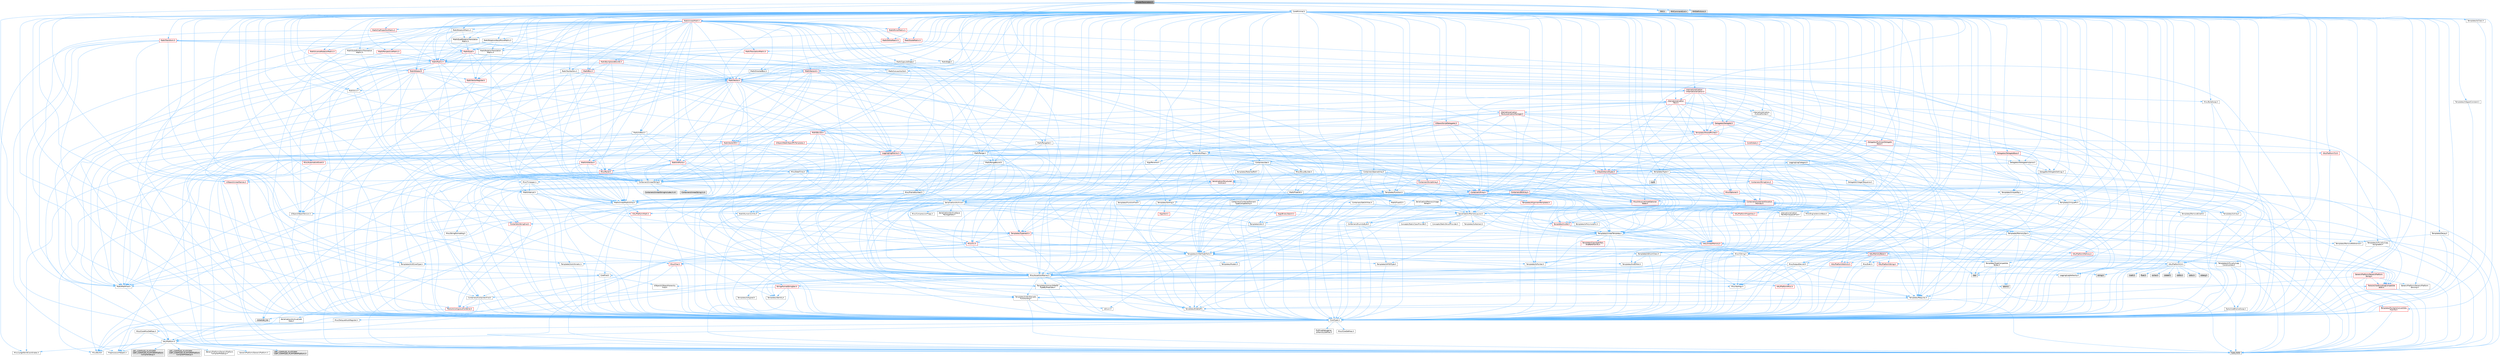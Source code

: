 digraph "ShaderParameters.h"
{
 // INTERACTIVE_SVG=YES
 // LATEX_PDF_SIZE
  bgcolor="transparent";
  edge [fontname=Helvetica,fontsize=10,labelfontname=Helvetica,labelfontsize=10];
  node [fontname=Helvetica,fontsize=10,shape=box,height=0.2,width=0.4];
  Node1 [id="Node000001",label="ShaderParameters.h",height=0.2,width=0.4,color="gray40", fillcolor="grey60", style="filled", fontcolor="black",tooltip=" "];
  Node1 -> Node2 [id="edge1_Node000001_Node000002",color="steelblue1",style="solid",tooltip=" "];
  Node2 [id="Node000002",label="Containers/Map.h",height=0.2,width=0.4,color="grey40", fillcolor="white", style="filled",URL="$df/d79/Map_8h.html",tooltip=" "];
  Node2 -> Node3 [id="edge2_Node000002_Node000003",color="steelblue1",style="solid",tooltip=" "];
  Node3 [id="Node000003",label="CoreTypes.h",height=0.2,width=0.4,color="grey40", fillcolor="white", style="filled",URL="$dc/dec/CoreTypes_8h.html",tooltip=" "];
  Node3 -> Node4 [id="edge3_Node000003_Node000004",color="steelblue1",style="solid",tooltip=" "];
  Node4 [id="Node000004",label="HAL/Platform.h",height=0.2,width=0.4,color="grey40", fillcolor="white", style="filled",URL="$d9/dd0/Platform_8h.html",tooltip=" "];
  Node4 -> Node5 [id="edge4_Node000004_Node000005",color="steelblue1",style="solid",tooltip=" "];
  Node5 [id="Node000005",label="Misc/Build.h",height=0.2,width=0.4,color="grey40", fillcolor="white", style="filled",URL="$d3/dbb/Build_8h.html",tooltip=" "];
  Node4 -> Node6 [id="edge5_Node000004_Node000006",color="steelblue1",style="solid",tooltip=" "];
  Node6 [id="Node000006",label="Misc/LargeWorldCoordinates.h",height=0.2,width=0.4,color="grey40", fillcolor="white", style="filled",URL="$d2/dcb/LargeWorldCoordinates_8h.html",tooltip=" "];
  Node4 -> Node7 [id="edge6_Node000004_Node000007",color="steelblue1",style="solid",tooltip=" "];
  Node7 [id="Node000007",label="type_traits",height=0.2,width=0.4,color="grey60", fillcolor="#E0E0E0", style="filled",tooltip=" "];
  Node4 -> Node8 [id="edge7_Node000004_Node000008",color="steelblue1",style="solid",tooltip=" "];
  Node8 [id="Node000008",label="PreprocessorHelpers.h",height=0.2,width=0.4,color="grey40", fillcolor="white", style="filled",URL="$db/ddb/PreprocessorHelpers_8h.html",tooltip=" "];
  Node4 -> Node9 [id="edge8_Node000004_Node000009",color="steelblue1",style="solid",tooltip=" "];
  Node9 [id="Node000009",label="UBT_COMPILED_PLATFORM\l/UBT_COMPILED_PLATFORMPlatform\lCompilerPreSetup.h",height=0.2,width=0.4,color="grey60", fillcolor="#E0E0E0", style="filled",tooltip=" "];
  Node4 -> Node10 [id="edge9_Node000004_Node000010",color="steelblue1",style="solid",tooltip=" "];
  Node10 [id="Node000010",label="GenericPlatform/GenericPlatform\lCompilerPreSetup.h",height=0.2,width=0.4,color="grey40", fillcolor="white", style="filled",URL="$d9/dc8/GenericPlatformCompilerPreSetup_8h.html",tooltip=" "];
  Node4 -> Node11 [id="edge10_Node000004_Node000011",color="steelblue1",style="solid",tooltip=" "];
  Node11 [id="Node000011",label="GenericPlatform/GenericPlatform.h",height=0.2,width=0.4,color="grey40", fillcolor="white", style="filled",URL="$d6/d84/GenericPlatform_8h.html",tooltip=" "];
  Node4 -> Node12 [id="edge11_Node000004_Node000012",color="steelblue1",style="solid",tooltip=" "];
  Node12 [id="Node000012",label="UBT_COMPILED_PLATFORM\l/UBT_COMPILED_PLATFORMPlatform.h",height=0.2,width=0.4,color="grey60", fillcolor="#E0E0E0", style="filled",tooltip=" "];
  Node4 -> Node13 [id="edge12_Node000004_Node000013",color="steelblue1",style="solid",tooltip=" "];
  Node13 [id="Node000013",label="UBT_COMPILED_PLATFORM\l/UBT_COMPILED_PLATFORMPlatform\lCompilerSetup.h",height=0.2,width=0.4,color="grey60", fillcolor="#E0E0E0", style="filled",tooltip=" "];
  Node3 -> Node14 [id="edge13_Node000003_Node000014",color="steelblue1",style="solid",tooltip=" "];
  Node14 [id="Node000014",label="ProfilingDebugging\l/UMemoryDefines.h",height=0.2,width=0.4,color="grey40", fillcolor="white", style="filled",URL="$d2/da2/UMemoryDefines_8h.html",tooltip=" "];
  Node3 -> Node15 [id="edge14_Node000003_Node000015",color="steelblue1",style="solid",tooltip=" "];
  Node15 [id="Node000015",label="Misc/CoreMiscDefines.h",height=0.2,width=0.4,color="grey40", fillcolor="white", style="filled",URL="$da/d38/CoreMiscDefines_8h.html",tooltip=" "];
  Node15 -> Node4 [id="edge15_Node000015_Node000004",color="steelblue1",style="solid",tooltip=" "];
  Node15 -> Node8 [id="edge16_Node000015_Node000008",color="steelblue1",style="solid",tooltip=" "];
  Node3 -> Node16 [id="edge17_Node000003_Node000016",color="steelblue1",style="solid",tooltip=" "];
  Node16 [id="Node000016",label="Misc/CoreDefines.h",height=0.2,width=0.4,color="grey40", fillcolor="white", style="filled",URL="$d3/dd2/CoreDefines_8h.html",tooltip=" "];
  Node2 -> Node17 [id="edge18_Node000002_Node000017",color="steelblue1",style="solid",tooltip=" "];
  Node17 [id="Node000017",label="Algo/Reverse.h",height=0.2,width=0.4,color="grey40", fillcolor="white", style="filled",URL="$d5/d93/Reverse_8h.html",tooltip=" "];
  Node17 -> Node3 [id="edge19_Node000017_Node000003",color="steelblue1",style="solid",tooltip=" "];
  Node17 -> Node18 [id="edge20_Node000017_Node000018",color="steelblue1",style="solid",tooltip=" "];
  Node18 [id="Node000018",label="Templates/UnrealTemplate.h",height=0.2,width=0.4,color="grey40", fillcolor="white", style="filled",URL="$d4/d24/UnrealTemplate_8h.html",tooltip=" "];
  Node18 -> Node3 [id="edge21_Node000018_Node000003",color="steelblue1",style="solid",tooltip=" "];
  Node18 -> Node19 [id="edge22_Node000018_Node000019",color="steelblue1",style="solid",tooltip=" "];
  Node19 [id="Node000019",label="Templates/IsPointer.h",height=0.2,width=0.4,color="grey40", fillcolor="white", style="filled",URL="$d7/d05/IsPointer_8h.html",tooltip=" "];
  Node19 -> Node3 [id="edge23_Node000019_Node000003",color="steelblue1",style="solid",tooltip=" "];
  Node18 -> Node20 [id="edge24_Node000018_Node000020",color="steelblue1",style="solid",tooltip=" "];
  Node20 [id="Node000020",label="HAL/UnrealMemory.h",height=0.2,width=0.4,color="red", fillcolor="#FFF0F0", style="filled",URL="$d9/d96/UnrealMemory_8h.html",tooltip=" "];
  Node20 -> Node3 [id="edge25_Node000020_Node000003",color="steelblue1",style="solid",tooltip=" "];
  Node20 -> Node33 [id="edge26_Node000020_Node000033",color="steelblue1",style="solid",tooltip=" "];
  Node33 [id="Node000033",label="HAL/MemoryBase.h",height=0.2,width=0.4,color="red", fillcolor="#FFF0F0", style="filled",URL="$d6/d9f/MemoryBase_8h.html",tooltip=" "];
  Node33 -> Node3 [id="edge27_Node000033_Node000003",color="steelblue1",style="solid",tooltip=" "];
  Node33 -> Node34 [id="edge28_Node000033_Node000034",color="steelblue1",style="solid",tooltip=" "];
  Node34 [id="Node000034",label="HAL/PlatformAtomics.h",height=0.2,width=0.4,color="red", fillcolor="#FFF0F0", style="filled",URL="$d3/d36/PlatformAtomics_8h.html",tooltip=" "];
  Node34 -> Node3 [id="edge29_Node000034_Node000003",color="steelblue1",style="solid",tooltip=" "];
  Node33 -> Node37 [id="edge30_Node000033_Node000037",color="steelblue1",style="solid",tooltip=" "];
  Node37 [id="Node000037",label="HAL/PlatformCrt.h",height=0.2,width=0.4,color="grey40", fillcolor="white", style="filled",URL="$d8/d75/PlatformCrt_8h.html",tooltip=" "];
  Node37 -> Node38 [id="edge31_Node000037_Node000038",color="steelblue1",style="solid",tooltip=" "];
  Node38 [id="Node000038",label="new",height=0.2,width=0.4,color="grey60", fillcolor="#E0E0E0", style="filled",tooltip=" "];
  Node37 -> Node32 [id="edge32_Node000037_Node000032",color="steelblue1",style="solid",tooltip=" "];
  Node32 [id="Node000032",label="wchar.h",height=0.2,width=0.4,color="grey60", fillcolor="#E0E0E0", style="filled",tooltip=" "];
  Node37 -> Node39 [id="edge33_Node000037_Node000039",color="steelblue1",style="solid",tooltip=" "];
  Node39 [id="Node000039",label="stddef.h",height=0.2,width=0.4,color="grey60", fillcolor="#E0E0E0", style="filled",tooltip=" "];
  Node37 -> Node40 [id="edge34_Node000037_Node000040",color="steelblue1",style="solid",tooltip=" "];
  Node40 [id="Node000040",label="stdlib.h",height=0.2,width=0.4,color="grey60", fillcolor="#E0E0E0", style="filled",tooltip=" "];
  Node37 -> Node41 [id="edge35_Node000037_Node000041",color="steelblue1",style="solid",tooltip=" "];
  Node41 [id="Node000041",label="stdio.h",height=0.2,width=0.4,color="grey60", fillcolor="#E0E0E0", style="filled",tooltip=" "];
  Node37 -> Node42 [id="edge36_Node000037_Node000042",color="steelblue1",style="solid",tooltip=" "];
  Node42 [id="Node000042",label="stdarg.h",height=0.2,width=0.4,color="grey60", fillcolor="#E0E0E0", style="filled",tooltip=" "];
  Node37 -> Node43 [id="edge37_Node000037_Node000043",color="steelblue1",style="solid",tooltip=" "];
  Node43 [id="Node000043",label="math.h",height=0.2,width=0.4,color="grey60", fillcolor="#E0E0E0", style="filled",tooltip=" "];
  Node37 -> Node44 [id="edge38_Node000037_Node000044",color="steelblue1",style="solid",tooltip=" "];
  Node44 [id="Node000044",label="float.h",height=0.2,width=0.4,color="grey60", fillcolor="#E0E0E0", style="filled",tooltip=" "];
  Node37 -> Node31 [id="edge39_Node000037_Node000031",color="steelblue1",style="solid",tooltip=" "];
  Node31 [id="Node000031",label="string.h",height=0.2,width=0.4,color="grey60", fillcolor="#E0E0E0", style="filled",tooltip=" "];
  Node33 -> Node45 [id="edge40_Node000033_Node000045",color="steelblue1",style="solid",tooltip=" "];
  Node45 [id="Node000045",label="Misc/Exec.h",height=0.2,width=0.4,color="grey40", fillcolor="white", style="filled",URL="$de/ddb/Exec_8h.html",tooltip=" "];
  Node45 -> Node3 [id="edge41_Node000045_Node000003",color="steelblue1",style="solid",tooltip=" "];
  Node45 -> Node46 [id="edge42_Node000045_Node000046",color="steelblue1",style="solid",tooltip=" "];
  Node46 [id="Node000046",label="Misc/AssertionMacros.h",height=0.2,width=0.4,color="grey40", fillcolor="white", style="filled",URL="$d0/dfa/AssertionMacros_8h.html",tooltip=" "];
  Node46 -> Node3 [id="edge43_Node000046_Node000003",color="steelblue1",style="solid",tooltip=" "];
  Node46 -> Node4 [id="edge44_Node000046_Node000004",color="steelblue1",style="solid",tooltip=" "];
  Node46 -> Node47 [id="edge45_Node000046_Node000047",color="steelblue1",style="solid",tooltip=" "];
  Node47 [id="Node000047",label="HAL/PlatformMisc.h",height=0.2,width=0.4,color="red", fillcolor="#FFF0F0", style="filled",URL="$d0/df5/PlatformMisc_8h.html",tooltip=" "];
  Node47 -> Node3 [id="edge46_Node000047_Node000003",color="steelblue1",style="solid",tooltip=" "];
  Node46 -> Node8 [id="edge47_Node000046_Node000008",color="steelblue1",style="solid",tooltip=" "];
  Node46 -> Node63 [id="edge48_Node000046_Node000063",color="steelblue1",style="solid",tooltip=" "];
  Node63 [id="Node000063",label="Templates/EnableIf.h",height=0.2,width=0.4,color="grey40", fillcolor="white", style="filled",URL="$d7/d60/EnableIf_8h.html",tooltip=" "];
  Node63 -> Node3 [id="edge49_Node000063_Node000003",color="steelblue1",style="solid",tooltip=" "];
  Node46 -> Node64 [id="edge50_Node000046_Node000064",color="steelblue1",style="solid",tooltip=" "];
  Node64 [id="Node000064",label="Templates/IsArrayOrRefOf\lTypeByPredicate.h",height=0.2,width=0.4,color="grey40", fillcolor="white", style="filled",URL="$d6/da1/IsArrayOrRefOfTypeByPredicate_8h.html",tooltip=" "];
  Node64 -> Node3 [id="edge51_Node000064_Node000003",color="steelblue1",style="solid",tooltip=" "];
  Node46 -> Node65 [id="edge52_Node000046_Node000065",color="steelblue1",style="solid",tooltip=" "];
  Node65 [id="Node000065",label="Templates/IsValidVariadic\lFunctionArg.h",height=0.2,width=0.4,color="grey40", fillcolor="white", style="filled",URL="$d0/dc8/IsValidVariadicFunctionArg_8h.html",tooltip=" "];
  Node65 -> Node3 [id="edge53_Node000065_Node000003",color="steelblue1",style="solid",tooltip=" "];
  Node65 -> Node66 [id="edge54_Node000065_Node000066",color="steelblue1",style="solid",tooltip=" "];
  Node66 [id="Node000066",label="IsEnum.h",height=0.2,width=0.4,color="grey40", fillcolor="white", style="filled",URL="$d4/de5/IsEnum_8h.html",tooltip=" "];
  Node65 -> Node7 [id="edge55_Node000065_Node000007",color="steelblue1",style="solid",tooltip=" "];
  Node46 -> Node67 [id="edge56_Node000046_Node000067",color="steelblue1",style="solid",tooltip=" "];
  Node67 [id="Node000067",label="Traits/IsCharEncodingCompatible\lWith.h",height=0.2,width=0.4,color="red", fillcolor="#FFF0F0", style="filled",URL="$df/dd1/IsCharEncodingCompatibleWith_8h.html",tooltip=" "];
  Node67 -> Node7 [id="edge57_Node000067_Node000007",color="steelblue1",style="solid",tooltip=" "];
  Node46 -> Node69 [id="edge58_Node000046_Node000069",color="steelblue1",style="solid",tooltip=" "];
  Node69 [id="Node000069",label="Misc/VarArgs.h",height=0.2,width=0.4,color="grey40", fillcolor="white", style="filled",URL="$d5/d6f/VarArgs_8h.html",tooltip=" "];
  Node69 -> Node3 [id="edge59_Node000069_Node000003",color="steelblue1",style="solid",tooltip=" "];
  Node46 -> Node70 [id="edge60_Node000046_Node000070",color="steelblue1",style="solid",tooltip=" "];
  Node70 [id="Node000070",label="String/FormatStringSan.h",height=0.2,width=0.4,color="red", fillcolor="#FFF0F0", style="filled",URL="$d3/d8b/FormatStringSan_8h.html",tooltip=" "];
  Node70 -> Node7 [id="edge61_Node000070_Node000007",color="steelblue1",style="solid",tooltip=" "];
  Node70 -> Node3 [id="edge62_Node000070_Node000003",color="steelblue1",style="solid",tooltip=" "];
  Node70 -> Node71 [id="edge63_Node000070_Node000071",color="steelblue1",style="solid",tooltip=" "];
  Node71 [id="Node000071",label="Templates/Requires.h",height=0.2,width=0.4,color="grey40", fillcolor="white", style="filled",URL="$dc/d96/Requires_8h.html",tooltip=" "];
  Node71 -> Node63 [id="edge64_Node000071_Node000063",color="steelblue1",style="solid",tooltip=" "];
  Node71 -> Node7 [id="edge65_Node000071_Node000007",color="steelblue1",style="solid",tooltip=" "];
  Node70 -> Node72 [id="edge66_Node000070_Node000072",color="steelblue1",style="solid",tooltip=" "];
  Node72 [id="Node000072",label="Templates/Identity.h",height=0.2,width=0.4,color="grey40", fillcolor="white", style="filled",URL="$d0/dd5/Identity_8h.html",tooltip=" "];
  Node70 -> Node65 [id="edge67_Node000070_Node000065",color="steelblue1",style="solid",tooltip=" "];
  Node70 -> Node23 [id="edge68_Node000070_Node000023",color="steelblue1",style="solid",tooltip=" "];
  Node23 [id="Node000023",label="Containers/ContainersFwd.h",height=0.2,width=0.4,color="grey40", fillcolor="white", style="filled",URL="$d4/d0a/ContainersFwd_8h.html",tooltip=" "];
  Node23 -> Node4 [id="edge69_Node000023_Node000004",color="steelblue1",style="solid",tooltip=" "];
  Node23 -> Node3 [id="edge70_Node000023_Node000003",color="steelblue1",style="solid",tooltip=" "];
  Node23 -> Node24 [id="edge71_Node000023_Node000024",color="steelblue1",style="solid",tooltip=" "];
  Node24 [id="Node000024",label="Traits/IsContiguousContainer.h",height=0.2,width=0.4,color="red", fillcolor="#FFF0F0", style="filled",URL="$d5/d3c/IsContiguousContainer_8h.html",tooltip=" "];
  Node24 -> Node3 [id="edge72_Node000024_Node000003",color="steelblue1",style="solid",tooltip=" "];
  Node24 -> Node26 [id="edge73_Node000024_Node000026",color="steelblue1",style="solid",tooltip=" "];
  Node26 [id="Node000026",label="initializer_list",height=0.2,width=0.4,color="grey60", fillcolor="#E0E0E0", style="filled",tooltip=" "];
  Node46 -> Node76 [id="edge74_Node000046_Node000076",color="steelblue1",style="solid",tooltip=" "];
  Node76 [id="Node000076",label="atomic",height=0.2,width=0.4,color="grey60", fillcolor="#E0E0E0", style="filled",tooltip=" "];
  Node33 -> Node77 [id="edge75_Node000033_Node000077",color="steelblue1",style="solid",tooltip=" "];
  Node77 [id="Node000077",label="Misc/OutputDevice.h",height=0.2,width=0.4,color="grey40", fillcolor="white", style="filled",URL="$d7/d32/OutputDevice_8h.html",tooltip=" "];
  Node77 -> Node22 [id="edge76_Node000077_Node000022",color="steelblue1",style="solid",tooltip=" "];
  Node22 [id="Node000022",label="CoreFwd.h",height=0.2,width=0.4,color="grey40", fillcolor="white", style="filled",URL="$d1/d1e/CoreFwd_8h.html",tooltip=" "];
  Node22 -> Node3 [id="edge77_Node000022_Node000003",color="steelblue1",style="solid",tooltip=" "];
  Node22 -> Node23 [id="edge78_Node000022_Node000023",color="steelblue1",style="solid",tooltip=" "];
  Node22 -> Node27 [id="edge79_Node000022_Node000027",color="steelblue1",style="solid",tooltip=" "];
  Node27 [id="Node000027",label="Math/MathFwd.h",height=0.2,width=0.4,color="grey40", fillcolor="white", style="filled",URL="$d2/d10/MathFwd_8h.html",tooltip=" "];
  Node27 -> Node4 [id="edge80_Node000027_Node000004",color="steelblue1",style="solid",tooltip=" "];
  Node22 -> Node28 [id="edge81_Node000022_Node000028",color="steelblue1",style="solid",tooltip=" "];
  Node28 [id="Node000028",label="UObject/UObjectHierarchy\lFwd.h",height=0.2,width=0.4,color="grey40", fillcolor="white", style="filled",URL="$d3/d13/UObjectHierarchyFwd_8h.html",tooltip=" "];
  Node77 -> Node3 [id="edge82_Node000077_Node000003",color="steelblue1",style="solid",tooltip=" "];
  Node77 -> Node78 [id="edge83_Node000077_Node000078",color="steelblue1",style="solid",tooltip=" "];
  Node78 [id="Node000078",label="Logging/LogVerbosity.h",height=0.2,width=0.4,color="grey40", fillcolor="white", style="filled",URL="$d2/d8f/LogVerbosity_8h.html",tooltip=" "];
  Node78 -> Node3 [id="edge84_Node000078_Node000003",color="steelblue1",style="solid",tooltip=" "];
  Node77 -> Node69 [id="edge85_Node000077_Node000069",color="steelblue1",style="solid",tooltip=" "];
  Node77 -> Node64 [id="edge86_Node000077_Node000064",color="steelblue1",style="solid",tooltip=" "];
  Node77 -> Node65 [id="edge87_Node000077_Node000065",color="steelblue1",style="solid",tooltip=" "];
  Node77 -> Node67 [id="edge88_Node000077_Node000067",color="steelblue1",style="solid",tooltip=" "];
  Node20 -> Node88 [id="edge89_Node000020_Node000088",color="steelblue1",style="solid",tooltip=" "];
  Node88 [id="Node000088",label="HAL/PlatformMemory.h",height=0.2,width=0.4,color="red", fillcolor="#FFF0F0", style="filled",URL="$de/d68/PlatformMemory_8h.html",tooltip=" "];
  Node88 -> Node3 [id="edge90_Node000088_Node000003",color="steelblue1",style="solid",tooltip=" "];
  Node20 -> Node19 [id="edge91_Node000020_Node000019",color="steelblue1",style="solid",tooltip=" "];
  Node18 -> Node91 [id="edge92_Node000018_Node000091",color="steelblue1",style="solid",tooltip=" "];
  Node91 [id="Node000091",label="Templates/CopyQualifiers\lAndRefsFromTo.h",height=0.2,width=0.4,color="red", fillcolor="#FFF0F0", style="filled",URL="$d3/db3/CopyQualifiersAndRefsFromTo_8h.html",tooltip=" "];
  Node18 -> Node93 [id="edge93_Node000018_Node000093",color="steelblue1",style="solid",tooltip=" "];
  Node93 [id="Node000093",label="Templates/UnrealTypeTraits.h",height=0.2,width=0.4,color="grey40", fillcolor="white", style="filled",URL="$d2/d2d/UnrealTypeTraits_8h.html",tooltip=" "];
  Node93 -> Node3 [id="edge94_Node000093_Node000003",color="steelblue1",style="solid",tooltip=" "];
  Node93 -> Node19 [id="edge95_Node000093_Node000019",color="steelblue1",style="solid",tooltip=" "];
  Node93 -> Node46 [id="edge96_Node000093_Node000046",color="steelblue1",style="solid",tooltip=" "];
  Node93 -> Node84 [id="edge97_Node000093_Node000084",color="steelblue1",style="solid",tooltip=" "];
  Node84 [id="Node000084",label="Templates/AndOrNot.h",height=0.2,width=0.4,color="grey40", fillcolor="white", style="filled",URL="$db/d0a/AndOrNot_8h.html",tooltip=" "];
  Node84 -> Node3 [id="edge98_Node000084_Node000003",color="steelblue1",style="solid",tooltip=" "];
  Node93 -> Node63 [id="edge99_Node000093_Node000063",color="steelblue1",style="solid",tooltip=" "];
  Node93 -> Node94 [id="edge100_Node000093_Node000094",color="steelblue1",style="solid",tooltip=" "];
  Node94 [id="Node000094",label="Templates/IsArithmetic.h",height=0.2,width=0.4,color="grey40", fillcolor="white", style="filled",URL="$d2/d5d/IsArithmetic_8h.html",tooltip=" "];
  Node94 -> Node3 [id="edge101_Node000094_Node000003",color="steelblue1",style="solid",tooltip=" "];
  Node93 -> Node66 [id="edge102_Node000093_Node000066",color="steelblue1",style="solid",tooltip=" "];
  Node93 -> Node95 [id="edge103_Node000093_Node000095",color="steelblue1",style="solid",tooltip=" "];
  Node95 [id="Node000095",label="Templates/Models.h",height=0.2,width=0.4,color="grey40", fillcolor="white", style="filled",URL="$d3/d0c/Models_8h.html",tooltip=" "];
  Node95 -> Node72 [id="edge104_Node000095_Node000072",color="steelblue1",style="solid",tooltip=" "];
  Node93 -> Node96 [id="edge105_Node000093_Node000096",color="steelblue1",style="solid",tooltip=" "];
  Node96 [id="Node000096",label="Templates/IsPODType.h",height=0.2,width=0.4,color="grey40", fillcolor="white", style="filled",URL="$d7/db1/IsPODType_8h.html",tooltip=" "];
  Node96 -> Node3 [id="edge106_Node000096_Node000003",color="steelblue1",style="solid",tooltip=" "];
  Node93 -> Node97 [id="edge107_Node000093_Node000097",color="steelblue1",style="solid",tooltip=" "];
  Node97 [id="Node000097",label="Templates/IsUECoreType.h",height=0.2,width=0.4,color="grey40", fillcolor="white", style="filled",URL="$d1/db8/IsUECoreType_8h.html",tooltip=" "];
  Node97 -> Node3 [id="edge108_Node000097_Node000003",color="steelblue1",style="solid",tooltip=" "];
  Node97 -> Node7 [id="edge109_Node000097_Node000007",color="steelblue1",style="solid",tooltip=" "];
  Node93 -> Node85 [id="edge110_Node000093_Node000085",color="steelblue1",style="solid",tooltip=" "];
  Node85 [id="Node000085",label="Templates/IsTriviallyCopy\lConstructible.h",height=0.2,width=0.4,color="grey40", fillcolor="white", style="filled",URL="$d3/d78/IsTriviallyCopyConstructible_8h.html",tooltip=" "];
  Node85 -> Node3 [id="edge111_Node000085_Node000003",color="steelblue1",style="solid",tooltip=" "];
  Node85 -> Node7 [id="edge112_Node000085_Node000007",color="steelblue1",style="solid",tooltip=" "];
  Node18 -> Node98 [id="edge113_Node000018_Node000098",color="steelblue1",style="solid",tooltip=" "];
  Node98 [id="Node000098",label="Templates/RemoveReference.h",height=0.2,width=0.4,color="grey40", fillcolor="white", style="filled",URL="$da/dbe/RemoveReference_8h.html",tooltip=" "];
  Node98 -> Node3 [id="edge114_Node000098_Node000003",color="steelblue1",style="solid",tooltip=" "];
  Node18 -> Node71 [id="edge115_Node000018_Node000071",color="steelblue1",style="solid",tooltip=" "];
  Node18 -> Node99 [id="edge116_Node000018_Node000099",color="steelblue1",style="solid",tooltip=" "];
  Node99 [id="Node000099",label="Templates/TypeCompatible\lBytes.h",height=0.2,width=0.4,color="grey40", fillcolor="white", style="filled",URL="$df/d0a/TypeCompatibleBytes_8h.html",tooltip=" "];
  Node99 -> Node3 [id="edge117_Node000099_Node000003",color="steelblue1",style="solid",tooltip=" "];
  Node99 -> Node31 [id="edge118_Node000099_Node000031",color="steelblue1",style="solid",tooltip=" "];
  Node99 -> Node38 [id="edge119_Node000099_Node000038",color="steelblue1",style="solid",tooltip=" "];
  Node99 -> Node7 [id="edge120_Node000099_Node000007",color="steelblue1",style="solid",tooltip=" "];
  Node18 -> Node72 [id="edge121_Node000018_Node000072",color="steelblue1",style="solid",tooltip=" "];
  Node18 -> Node24 [id="edge122_Node000018_Node000024",color="steelblue1",style="solid",tooltip=" "];
  Node18 -> Node100 [id="edge123_Node000018_Node000100",color="steelblue1",style="solid",tooltip=" "];
  Node100 [id="Node000100",label="Traits/UseBitwiseSwap.h",height=0.2,width=0.4,color="grey40", fillcolor="white", style="filled",URL="$db/df3/UseBitwiseSwap_8h.html",tooltip=" "];
  Node100 -> Node3 [id="edge124_Node000100_Node000003",color="steelblue1",style="solid",tooltip=" "];
  Node100 -> Node7 [id="edge125_Node000100_Node000007",color="steelblue1",style="solid",tooltip=" "];
  Node18 -> Node7 [id="edge126_Node000018_Node000007",color="steelblue1",style="solid",tooltip=" "];
  Node2 -> Node101 [id="edge127_Node000002_Node000101",color="steelblue1",style="solid",tooltip=" "];
  Node101 [id="Node000101",label="Containers/ContainerElement\lTypeCompatibility.h",height=0.2,width=0.4,color="grey40", fillcolor="white", style="filled",URL="$df/ddf/ContainerElementTypeCompatibility_8h.html",tooltip=" "];
  Node101 -> Node3 [id="edge128_Node000101_Node000003",color="steelblue1",style="solid",tooltip=" "];
  Node101 -> Node93 [id="edge129_Node000101_Node000093",color="steelblue1",style="solid",tooltip=" "];
  Node2 -> Node102 [id="edge130_Node000002_Node000102",color="steelblue1",style="solid",tooltip=" "];
  Node102 [id="Node000102",label="Containers/Set.h",height=0.2,width=0.4,color="grey40", fillcolor="white", style="filled",URL="$d4/d45/Set_8h.html",tooltip=" "];
  Node102 -> Node103 [id="edge131_Node000102_Node000103",color="steelblue1",style="solid",tooltip=" "];
  Node103 [id="Node000103",label="Containers/ContainerAllocation\lPolicies.h",height=0.2,width=0.4,color="red", fillcolor="#FFF0F0", style="filled",URL="$d7/dff/ContainerAllocationPolicies_8h.html",tooltip=" "];
  Node103 -> Node3 [id="edge132_Node000103_Node000003",color="steelblue1",style="solid",tooltip=" "];
  Node103 -> Node103 [id="edge133_Node000103_Node000103",color="steelblue1",style="solid",tooltip=" "];
  Node103 -> Node105 [id="edge134_Node000103_Node000105",color="steelblue1",style="solid",tooltip=" "];
  Node105 [id="Node000105",label="HAL/PlatformMath.h",height=0.2,width=0.4,color="red", fillcolor="#FFF0F0", style="filled",URL="$dc/d53/PlatformMath_8h.html",tooltip=" "];
  Node105 -> Node3 [id="edge135_Node000105_Node000003",color="steelblue1",style="solid",tooltip=" "];
  Node103 -> Node20 [id="edge136_Node000103_Node000020",color="steelblue1",style="solid",tooltip=" "];
  Node103 -> Node52 [id="edge137_Node000103_Node000052",color="steelblue1",style="solid",tooltip=" "];
  Node52 [id="Node000052",label="Math/NumericLimits.h",height=0.2,width=0.4,color="grey40", fillcolor="white", style="filled",URL="$df/d1b/NumericLimits_8h.html",tooltip=" "];
  Node52 -> Node3 [id="edge138_Node000052_Node000003",color="steelblue1",style="solid",tooltip=" "];
  Node103 -> Node46 [id="edge139_Node000103_Node000046",color="steelblue1",style="solid",tooltip=" "];
  Node103 -> Node113 [id="edge140_Node000103_Node000113",color="steelblue1",style="solid",tooltip=" "];
  Node113 [id="Node000113",label="Templates/IsPolymorphic.h",height=0.2,width=0.4,color="grey40", fillcolor="white", style="filled",URL="$dc/d20/IsPolymorphic_8h.html",tooltip=" "];
  Node103 -> Node114 [id="edge141_Node000103_Node000114",color="steelblue1",style="solid",tooltip=" "];
  Node114 [id="Node000114",label="Templates/MemoryOps.h",height=0.2,width=0.4,color="grey40", fillcolor="white", style="filled",URL="$db/dea/MemoryOps_8h.html",tooltip=" "];
  Node114 -> Node3 [id="edge142_Node000114_Node000003",color="steelblue1",style="solid",tooltip=" "];
  Node114 -> Node20 [id="edge143_Node000114_Node000020",color="steelblue1",style="solid",tooltip=" "];
  Node114 -> Node86 [id="edge144_Node000114_Node000086",color="steelblue1",style="solid",tooltip=" "];
  Node86 [id="Node000086",label="Templates/IsTriviallyCopy\lAssignable.h",height=0.2,width=0.4,color="grey40", fillcolor="white", style="filled",URL="$d2/df2/IsTriviallyCopyAssignable_8h.html",tooltip=" "];
  Node86 -> Node3 [id="edge145_Node000086_Node000003",color="steelblue1",style="solid",tooltip=" "];
  Node86 -> Node7 [id="edge146_Node000086_Node000007",color="steelblue1",style="solid",tooltip=" "];
  Node114 -> Node85 [id="edge147_Node000114_Node000085",color="steelblue1",style="solid",tooltip=" "];
  Node114 -> Node71 [id="edge148_Node000114_Node000071",color="steelblue1",style="solid",tooltip=" "];
  Node114 -> Node93 [id="edge149_Node000114_Node000093",color="steelblue1",style="solid",tooltip=" "];
  Node114 -> Node100 [id="edge150_Node000114_Node000100",color="steelblue1",style="solid",tooltip=" "];
  Node114 -> Node38 [id="edge151_Node000114_Node000038",color="steelblue1",style="solid",tooltip=" "];
  Node114 -> Node7 [id="edge152_Node000114_Node000007",color="steelblue1",style="solid",tooltip=" "];
  Node103 -> Node99 [id="edge153_Node000103_Node000099",color="steelblue1",style="solid",tooltip=" "];
  Node103 -> Node7 [id="edge154_Node000103_Node000007",color="steelblue1",style="solid",tooltip=" "];
  Node102 -> Node101 [id="edge155_Node000102_Node000101",color="steelblue1",style="solid",tooltip=" "];
  Node102 -> Node115 [id="edge156_Node000102_Node000115",color="steelblue1",style="solid",tooltip=" "];
  Node115 [id="Node000115",label="Containers/SetUtilities.h",height=0.2,width=0.4,color="grey40", fillcolor="white", style="filled",URL="$dc/de5/SetUtilities_8h.html",tooltip=" "];
  Node115 -> Node3 [id="edge157_Node000115_Node000003",color="steelblue1",style="solid",tooltip=" "];
  Node115 -> Node116 [id="edge158_Node000115_Node000116",color="steelblue1",style="solid",tooltip=" "];
  Node116 [id="Node000116",label="Serialization/MemoryLayout.h",height=0.2,width=0.4,color="grey40", fillcolor="white", style="filled",URL="$d7/d66/MemoryLayout_8h.html",tooltip=" "];
  Node116 -> Node117 [id="edge159_Node000116_Node000117",color="steelblue1",style="solid",tooltip=" "];
  Node117 [id="Node000117",label="Concepts/StaticClassProvider.h",height=0.2,width=0.4,color="grey40", fillcolor="white", style="filled",URL="$dd/d83/StaticClassProvider_8h.html",tooltip=" "];
  Node116 -> Node118 [id="edge160_Node000116_Node000118",color="steelblue1",style="solid",tooltip=" "];
  Node118 [id="Node000118",label="Concepts/StaticStructProvider.h",height=0.2,width=0.4,color="grey40", fillcolor="white", style="filled",URL="$d5/d77/StaticStructProvider_8h.html",tooltip=" "];
  Node116 -> Node119 [id="edge161_Node000116_Node000119",color="steelblue1",style="solid",tooltip=" "];
  Node119 [id="Node000119",label="Containers/EnumAsByte.h",height=0.2,width=0.4,color="grey40", fillcolor="white", style="filled",URL="$d6/d9a/EnumAsByte_8h.html",tooltip=" "];
  Node119 -> Node3 [id="edge162_Node000119_Node000003",color="steelblue1",style="solid",tooltip=" "];
  Node119 -> Node96 [id="edge163_Node000119_Node000096",color="steelblue1",style="solid",tooltip=" "];
  Node119 -> Node120 [id="edge164_Node000119_Node000120",color="steelblue1",style="solid",tooltip=" "];
  Node120 [id="Node000120",label="Templates/TypeHash.h",height=0.2,width=0.4,color="red", fillcolor="#FFF0F0", style="filled",URL="$d1/d62/TypeHash_8h.html",tooltip=" "];
  Node120 -> Node3 [id="edge165_Node000120_Node000003",color="steelblue1",style="solid",tooltip=" "];
  Node120 -> Node71 [id="edge166_Node000120_Node000071",color="steelblue1",style="solid",tooltip=" "];
  Node120 -> Node121 [id="edge167_Node000120_Node000121",color="steelblue1",style="solid",tooltip=" "];
  Node121 [id="Node000121",label="Misc/Crc.h",height=0.2,width=0.4,color="red", fillcolor="#FFF0F0", style="filled",URL="$d4/dd2/Crc_8h.html",tooltip=" "];
  Node121 -> Node3 [id="edge168_Node000121_Node000003",color="steelblue1",style="solid",tooltip=" "];
  Node121 -> Node29 [id="edge169_Node000121_Node000029",color="steelblue1",style="solid",tooltip=" "];
  Node29 [id="Node000029",label="HAL/PlatformString.h",height=0.2,width=0.4,color="red", fillcolor="#FFF0F0", style="filled",URL="$db/db5/PlatformString_8h.html",tooltip=" "];
  Node29 -> Node3 [id="edge170_Node000029_Node000003",color="steelblue1",style="solid",tooltip=" "];
  Node121 -> Node46 [id="edge171_Node000121_Node000046",color="steelblue1",style="solid",tooltip=" "];
  Node121 -> Node122 [id="edge172_Node000121_Node000122",color="steelblue1",style="solid",tooltip=" "];
  Node122 [id="Node000122",label="Misc/CString.h",height=0.2,width=0.4,color="grey40", fillcolor="white", style="filled",URL="$d2/d49/CString_8h.html",tooltip=" "];
  Node122 -> Node3 [id="edge173_Node000122_Node000003",color="steelblue1",style="solid",tooltip=" "];
  Node122 -> Node37 [id="edge174_Node000122_Node000037",color="steelblue1",style="solid",tooltip=" "];
  Node122 -> Node29 [id="edge175_Node000122_Node000029",color="steelblue1",style="solid",tooltip=" "];
  Node122 -> Node46 [id="edge176_Node000122_Node000046",color="steelblue1",style="solid",tooltip=" "];
  Node122 -> Node123 [id="edge177_Node000122_Node000123",color="steelblue1",style="solid",tooltip=" "];
  Node123 [id="Node000123",label="Misc/Char.h",height=0.2,width=0.4,color="red", fillcolor="#FFF0F0", style="filled",URL="$d0/d58/Char_8h.html",tooltip=" "];
  Node123 -> Node3 [id="edge178_Node000123_Node000003",color="steelblue1",style="solid",tooltip=" "];
  Node123 -> Node7 [id="edge179_Node000123_Node000007",color="steelblue1",style="solid",tooltip=" "];
  Node122 -> Node69 [id="edge180_Node000122_Node000069",color="steelblue1",style="solid",tooltip=" "];
  Node122 -> Node64 [id="edge181_Node000122_Node000064",color="steelblue1",style="solid",tooltip=" "];
  Node122 -> Node65 [id="edge182_Node000122_Node000065",color="steelblue1",style="solid",tooltip=" "];
  Node122 -> Node67 [id="edge183_Node000122_Node000067",color="steelblue1",style="solid",tooltip=" "];
  Node121 -> Node123 [id="edge184_Node000121_Node000123",color="steelblue1",style="solid",tooltip=" "];
  Node121 -> Node93 [id="edge185_Node000121_Node000093",color="steelblue1",style="solid",tooltip=" "];
  Node120 -> Node7 [id="edge186_Node000120_Node000007",color="steelblue1",style="solid",tooltip=" "];
  Node116 -> Node49 [id="edge187_Node000116_Node000049",color="steelblue1",style="solid",tooltip=" "];
  Node49 [id="Node000049",label="Containers/StringFwd.h",height=0.2,width=0.4,color="red", fillcolor="#FFF0F0", style="filled",URL="$df/d37/StringFwd_8h.html",tooltip=" "];
  Node49 -> Node3 [id="edge188_Node000049_Node000003",color="steelblue1",style="solid",tooltip=" "];
  Node49 -> Node24 [id="edge189_Node000049_Node000024",color="steelblue1",style="solid",tooltip=" "];
  Node116 -> Node20 [id="edge190_Node000116_Node000020",color="steelblue1",style="solid",tooltip=" "];
  Node116 -> Node127 [id="edge191_Node000116_Node000127",color="steelblue1",style="solid",tooltip=" "];
  Node127 [id="Node000127",label="Misc/DelayedAutoRegister.h",height=0.2,width=0.4,color="grey40", fillcolor="white", style="filled",URL="$d1/dda/DelayedAutoRegister_8h.html",tooltip=" "];
  Node127 -> Node4 [id="edge192_Node000127_Node000004",color="steelblue1",style="solid",tooltip=" "];
  Node116 -> Node63 [id="edge193_Node000116_Node000063",color="steelblue1",style="solid",tooltip=" "];
  Node116 -> Node128 [id="edge194_Node000116_Node000128",color="steelblue1",style="solid",tooltip=" "];
  Node128 [id="Node000128",label="Templates/IsAbstract.h",height=0.2,width=0.4,color="grey40", fillcolor="white", style="filled",URL="$d8/db7/IsAbstract_8h.html",tooltip=" "];
  Node116 -> Node113 [id="edge195_Node000116_Node000113",color="steelblue1",style="solid",tooltip=" "];
  Node116 -> Node95 [id="edge196_Node000116_Node000095",color="steelblue1",style="solid",tooltip=" "];
  Node116 -> Node18 [id="edge197_Node000116_Node000018",color="steelblue1",style="solid",tooltip=" "];
  Node115 -> Node114 [id="edge198_Node000115_Node000114",color="steelblue1",style="solid",tooltip=" "];
  Node115 -> Node93 [id="edge199_Node000115_Node000093",color="steelblue1",style="solid",tooltip=" "];
  Node102 -> Node129 [id="edge200_Node000102_Node000129",color="steelblue1",style="solid",tooltip=" "];
  Node129 [id="Node000129",label="Containers/SparseArray.h",height=0.2,width=0.4,color="grey40", fillcolor="white", style="filled",URL="$d5/dbf/SparseArray_8h.html",tooltip=" "];
  Node129 -> Node3 [id="edge201_Node000129_Node000003",color="steelblue1",style="solid",tooltip=" "];
  Node129 -> Node46 [id="edge202_Node000129_Node000046",color="steelblue1",style="solid",tooltip=" "];
  Node129 -> Node20 [id="edge203_Node000129_Node000020",color="steelblue1",style="solid",tooltip=" "];
  Node129 -> Node93 [id="edge204_Node000129_Node000093",color="steelblue1",style="solid",tooltip=" "];
  Node129 -> Node18 [id="edge205_Node000129_Node000018",color="steelblue1",style="solid",tooltip=" "];
  Node129 -> Node103 [id="edge206_Node000129_Node000103",color="steelblue1",style="solid",tooltip=" "];
  Node129 -> Node130 [id="edge207_Node000129_Node000130",color="steelblue1",style="solid",tooltip=" "];
  Node130 [id="Node000130",label="Templates/Less.h",height=0.2,width=0.4,color="grey40", fillcolor="white", style="filled",URL="$de/dc8/Less_8h.html",tooltip=" "];
  Node130 -> Node3 [id="edge208_Node000130_Node000003",color="steelblue1",style="solid",tooltip=" "];
  Node130 -> Node18 [id="edge209_Node000130_Node000018",color="steelblue1",style="solid",tooltip=" "];
  Node129 -> Node131 [id="edge210_Node000129_Node000131",color="steelblue1",style="solid",tooltip=" "];
  Node131 [id="Node000131",label="Containers/Array.h",height=0.2,width=0.4,color="red", fillcolor="#FFF0F0", style="filled",URL="$df/dd0/Array_8h.html",tooltip=" "];
  Node131 -> Node3 [id="edge211_Node000131_Node000003",color="steelblue1",style="solid",tooltip=" "];
  Node131 -> Node46 [id="edge212_Node000131_Node000046",color="steelblue1",style="solid",tooltip=" "];
  Node131 -> Node132 [id="edge213_Node000131_Node000132",color="steelblue1",style="solid",tooltip=" "];
  Node132 [id="Node000132",label="Misc/IntrusiveUnsetOptional\lState.h",height=0.2,width=0.4,color="red", fillcolor="#FFF0F0", style="filled",URL="$d2/d0a/IntrusiveUnsetOptionalState_8h.html",tooltip=" "];
  Node131 -> Node20 [id="edge214_Node000131_Node000020",color="steelblue1",style="solid",tooltip=" "];
  Node131 -> Node93 [id="edge215_Node000131_Node000093",color="steelblue1",style="solid",tooltip=" "];
  Node131 -> Node18 [id="edge216_Node000131_Node000018",color="steelblue1",style="solid",tooltip=" "];
  Node131 -> Node103 [id="edge217_Node000131_Node000103",color="steelblue1",style="solid",tooltip=" "];
  Node131 -> Node101 [id="edge218_Node000131_Node000101",color="steelblue1",style="solid",tooltip=" "];
  Node131 -> Node137 [id="edge219_Node000131_Node000137",color="steelblue1",style="solid",tooltip=" "];
  Node137 [id="Node000137",label="Serialization/Archive.h",height=0.2,width=0.4,color="grey40", fillcolor="white", style="filled",URL="$d7/d3b/Archive_8h.html",tooltip=" "];
  Node137 -> Node22 [id="edge220_Node000137_Node000022",color="steelblue1",style="solid",tooltip=" "];
  Node137 -> Node3 [id="edge221_Node000137_Node000003",color="steelblue1",style="solid",tooltip=" "];
  Node137 -> Node138 [id="edge222_Node000137_Node000138",color="steelblue1",style="solid",tooltip=" "];
  Node138 [id="Node000138",label="HAL/PlatformProperties.h",height=0.2,width=0.4,color="red", fillcolor="#FFF0F0", style="filled",URL="$d9/db0/PlatformProperties_8h.html",tooltip=" "];
  Node138 -> Node3 [id="edge223_Node000138_Node000003",color="steelblue1",style="solid",tooltip=" "];
  Node137 -> Node141 [id="edge224_Node000137_Node000141",color="steelblue1",style="solid",tooltip=" "];
  Node141 [id="Node000141",label="Internationalization\l/TextNamespaceFwd.h",height=0.2,width=0.4,color="grey40", fillcolor="white", style="filled",URL="$d8/d97/TextNamespaceFwd_8h.html",tooltip=" "];
  Node141 -> Node3 [id="edge225_Node000141_Node000003",color="steelblue1",style="solid",tooltip=" "];
  Node137 -> Node27 [id="edge226_Node000137_Node000027",color="steelblue1",style="solid",tooltip=" "];
  Node137 -> Node46 [id="edge227_Node000137_Node000046",color="steelblue1",style="solid",tooltip=" "];
  Node137 -> Node5 [id="edge228_Node000137_Node000005",color="steelblue1",style="solid",tooltip=" "];
  Node137 -> Node53 [id="edge229_Node000137_Node000053",color="steelblue1",style="solid",tooltip=" "];
  Node53 [id="Node000053",label="Misc/CompressionFlags.h",height=0.2,width=0.4,color="grey40", fillcolor="white", style="filled",URL="$d9/d76/CompressionFlags_8h.html",tooltip=" "];
  Node137 -> Node142 [id="edge230_Node000137_Node000142",color="steelblue1",style="solid",tooltip=" "];
  Node142 [id="Node000142",label="Misc/EngineVersionBase.h",height=0.2,width=0.4,color="grey40", fillcolor="white", style="filled",URL="$d5/d2b/EngineVersionBase_8h.html",tooltip=" "];
  Node142 -> Node3 [id="edge231_Node000142_Node000003",color="steelblue1",style="solid",tooltip=" "];
  Node137 -> Node69 [id="edge232_Node000137_Node000069",color="steelblue1",style="solid",tooltip=" "];
  Node137 -> Node143 [id="edge233_Node000137_Node000143",color="steelblue1",style="solid",tooltip=" "];
  Node143 [id="Node000143",label="Serialization/ArchiveCook\lData.h",height=0.2,width=0.4,color="grey40", fillcolor="white", style="filled",URL="$dc/db6/ArchiveCookData_8h.html",tooltip=" "];
  Node143 -> Node4 [id="edge234_Node000143_Node000004",color="steelblue1",style="solid",tooltip=" "];
  Node137 -> Node144 [id="edge235_Node000137_Node000144",color="steelblue1",style="solid",tooltip=" "];
  Node144 [id="Node000144",label="Serialization/ArchiveSave\lPackageData.h",height=0.2,width=0.4,color="grey40", fillcolor="white", style="filled",URL="$d1/d37/ArchiveSavePackageData_8h.html",tooltip=" "];
  Node137 -> Node63 [id="edge236_Node000137_Node000063",color="steelblue1",style="solid",tooltip=" "];
  Node137 -> Node64 [id="edge237_Node000137_Node000064",color="steelblue1",style="solid",tooltip=" "];
  Node137 -> Node145 [id="edge238_Node000137_Node000145",color="steelblue1",style="solid",tooltip=" "];
  Node145 [id="Node000145",label="Templates/IsEnumClass.h",height=0.2,width=0.4,color="grey40", fillcolor="white", style="filled",URL="$d7/d15/IsEnumClass_8h.html",tooltip=" "];
  Node145 -> Node3 [id="edge239_Node000145_Node000003",color="steelblue1",style="solid",tooltip=" "];
  Node145 -> Node84 [id="edge240_Node000145_Node000084",color="steelblue1",style="solid",tooltip=" "];
  Node137 -> Node110 [id="edge241_Node000137_Node000110",color="steelblue1",style="solid",tooltip=" "];
  Node110 [id="Node000110",label="Templates/IsSigned.h",height=0.2,width=0.4,color="grey40", fillcolor="white", style="filled",URL="$d8/dd8/IsSigned_8h.html",tooltip=" "];
  Node110 -> Node3 [id="edge242_Node000110_Node000003",color="steelblue1",style="solid",tooltip=" "];
  Node137 -> Node65 [id="edge243_Node000137_Node000065",color="steelblue1",style="solid",tooltip=" "];
  Node137 -> Node18 [id="edge244_Node000137_Node000018",color="steelblue1",style="solid",tooltip=" "];
  Node137 -> Node67 [id="edge245_Node000137_Node000067",color="steelblue1",style="solid",tooltip=" "];
  Node137 -> Node146 [id="edge246_Node000137_Node000146",color="steelblue1",style="solid",tooltip=" "];
  Node146 [id="Node000146",label="UObject/ObjectVersion.h",height=0.2,width=0.4,color="grey40", fillcolor="white", style="filled",URL="$da/d63/ObjectVersion_8h.html",tooltip=" "];
  Node146 -> Node3 [id="edge247_Node000146_Node000003",color="steelblue1",style="solid",tooltip=" "];
  Node131 -> Node147 [id="edge248_Node000131_Node000147",color="steelblue1",style="solid",tooltip=" "];
  Node147 [id="Node000147",label="Serialization/MemoryImage\lWriter.h",height=0.2,width=0.4,color="grey40", fillcolor="white", style="filled",URL="$d0/d08/MemoryImageWriter_8h.html",tooltip=" "];
  Node147 -> Node3 [id="edge249_Node000147_Node000003",color="steelblue1",style="solid",tooltip=" "];
  Node147 -> Node116 [id="edge250_Node000147_Node000116",color="steelblue1",style="solid",tooltip=" "];
  Node131 -> Node150 [id="edge251_Node000131_Node000150",color="steelblue1",style="solid",tooltip=" "];
  Node150 [id="Node000150",label="Templates/Invoke.h",height=0.2,width=0.4,color="red", fillcolor="#FFF0F0", style="filled",URL="$d7/deb/Invoke_8h.html",tooltip=" "];
  Node150 -> Node3 [id="edge252_Node000150_Node000003",color="steelblue1",style="solid",tooltip=" "];
  Node150 -> Node18 [id="edge253_Node000150_Node000018",color="steelblue1",style="solid",tooltip=" "];
  Node150 -> Node7 [id="edge254_Node000150_Node000007",color="steelblue1",style="solid",tooltip=" "];
  Node131 -> Node130 [id="edge255_Node000131_Node000130",color="steelblue1",style="solid",tooltip=" "];
  Node131 -> Node71 [id="edge256_Node000131_Node000071",color="steelblue1",style="solid",tooltip=" "];
  Node131 -> Node162 [id="edge257_Node000131_Node000162",color="steelblue1",style="solid",tooltip=" "];
  Node162 [id="Node000162",label="Templates/Sorting.h",height=0.2,width=0.4,color="grey40", fillcolor="white", style="filled",URL="$d3/d9e/Sorting_8h.html",tooltip=" "];
  Node162 -> Node3 [id="edge258_Node000162_Node000003",color="steelblue1",style="solid",tooltip=" "];
  Node162 -> Node158 [id="edge259_Node000162_Node000158",color="steelblue1",style="solid",tooltip=" "];
  Node158 [id="Node000158",label="Algo/BinarySearch.h",height=0.2,width=0.4,color="red", fillcolor="#FFF0F0", style="filled",URL="$db/db4/BinarySearch_8h.html",tooltip=" "];
  Node158 -> Node150 [id="edge260_Node000158_Node000150",color="steelblue1",style="solid",tooltip=" "];
  Node158 -> Node130 [id="edge261_Node000158_Node000130",color="steelblue1",style="solid",tooltip=" "];
  Node162 -> Node163 [id="edge262_Node000162_Node000163",color="steelblue1",style="solid",tooltip=" "];
  Node163 [id="Node000163",label="Algo/Sort.h",height=0.2,width=0.4,color="red", fillcolor="#FFF0F0", style="filled",URL="$d1/d87/Sort_8h.html",tooltip=" "];
  Node162 -> Node105 [id="edge263_Node000162_Node000105",color="steelblue1",style="solid",tooltip=" "];
  Node162 -> Node130 [id="edge264_Node000162_Node000130",color="steelblue1",style="solid",tooltip=" "];
  Node131 -> Node166 [id="edge265_Node000131_Node000166",color="steelblue1",style="solid",tooltip=" "];
  Node166 [id="Node000166",label="Templates/AlignmentTemplates.h",height=0.2,width=0.4,color="red", fillcolor="#FFF0F0", style="filled",URL="$dd/d32/AlignmentTemplates_8h.html",tooltip=" "];
  Node166 -> Node3 [id="edge266_Node000166_Node000003",color="steelblue1",style="solid",tooltip=" "];
  Node166 -> Node19 [id="edge267_Node000166_Node000019",color="steelblue1",style="solid",tooltip=" "];
  Node131 -> Node7 [id="edge268_Node000131_Node000007",color="steelblue1",style="solid",tooltip=" "];
  Node129 -> Node165 [id="edge269_Node000129_Node000165",color="steelblue1",style="solid",tooltip=" "];
  Node165 [id="Node000165",label="Math/UnrealMathUtility.h",height=0.2,width=0.4,color="grey40", fillcolor="white", style="filled",URL="$db/db8/UnrealMathUtility_8h.html",tooltip=" "];
  Node165 -> Node3 [id="edge270_Node000165_Node000003",color="steelblue1",style="solid",tooltip=" "];
  Node165 -> Node46 [id="edge271_Node000165_Node000046",color="steelblue1",style="solid",tooltip=" "];
  Node165 -> Node105 [id="edge272_Node000165_Node000105",color="steelblue1",style="solid",tooltip=" "];
  Node165 -> Node27 [id="edge273_Node000165_Node000027",color="steelblue1",style="solid",tooltip=" "];
  Node165 -> Node72 [id="edge274_Node000165_Node000072",color="steelblue1",style="solid",tooltip=" "];
  Node165 -> Node71 [id="edge275_Node000165_Node000071",color="steelblue1",style="solid",tooltip=" "];
  Node129 -> Node167 [id="edge276_Node000129_Node000167",color="steelblue1",style="solid",tooltip=" "];
  Node167 [id="Node000167",label="Containers/ScriptArray.h",height=0.2,width=0.4,color="red", fillcolor="#FFF0F0", style="filled",URL="$dc/daf/ScriptArray_8h.html",tooltip=" "];
  Node167 -> Node3 [id="edge277_Node000167_Node000003",color="steelblue1",style="solid",tooltip=" "];
  Node167 -> Node46 [id="edge278_Node000167_Node000046",color="steelblue1",style="solid",tooltip=" "];
  Node167 -> Node20 [id="edge279_Node000167_Node000020",color="steelblue1",style="solid",tooltip=" "];
  Node167 -> Node103 [id="edge280_Node000167_Node000103",color="steelblue1",style="solid",tooltip=" "];
  Node167 -> Node131 [id="edge281_Node000167_Node000131",color="steelblue1",style="solid",tooltip=" "];
  Node167 -> Node26 [id="edge282_Node000167_Node000026",color="steelblue1",style="solid",tooltip=" "];
  Node129 -> Node168 [id="edge283_Node000129_Node000168",color="steelblue1",style="solid",tooltip=" "];
  Node168 [id="Node000168",label="Containers/BitArray.h",height=0.2,width=0.4,color="red", fillcolor="#FFF0F0", style="filled",URL="$d1/de4/BitArray_8h.html",tooltip=" "];
  Node168 -> Node103 [id="edge284_Node000168_Node000103",color="steelblue1",style="solid",tooltip=" "];
  Node168 -> Node3 [id="edge285_Node000168_Node000003",color="steelblue1",style="solid",tooltip=" "];
  Node168 -> Node34 [id="edge286_Node000168_Node000034",color="steelblue1",style="solid",tooltip=" "];
  Node168 -> Node20 [id="edge287_Node000168_Node000020",color="steelblue1",style="solid",tooltip=" "];
  Node168 -> Node165 [id="edge288_Node000168_Node000165",color="steelblue1",style="solid",tooltip=" "];
  Node168 -> Node46 [id="edge289_Node000168_Node000046",color="steelblue1",style="solid",tooltip=" "];
  Node168 -> Node137 [id="edge290_Node000168_Node000137",color="steelblue1",style="solid",tooltip=" "];
  Node168 -> Node147 [id="edge291_Node000168_Node000147",color="steelblue1",style="solid",tooltip=" "];
  Node168 -> Node116 [id="edge292_Node000168_Node000116",color="steelblue1",style="solid",tooltip=" "];
  Node168 -> Node63 [id="edge293_Node000168_Node000063",color="steelblue1",style="solid",tooltip=" "];
  Node168 -> Node150 [id="edge294_Node000168_Node000150",color="steelblue1",style="solid",tooltip=" "];
  Node168 -> Node18 [id="edge295_Node000168_Node000018",color="steelblue1",style="solid",tooltip=" "];
  Node168 -> Node93 [id="edge296_Node000168_Node000093",color="steelblue1",style="solid",tooltip=" "];
  Node129 -> Node169 [id="edge297_Node000129_Node000169",color="steelblue1",style="solid",tooltip=" "];
  Node169 [id="Node000169",label="Serialization/Structured\lArchive.h",height=0.2,width=0.4,color="red", fillcolor="#FFF0F0", style="filled",URL="$d9/d1e/StructuredArchive_8h.html",tooltip=" "];
  Node169 -> Node131 [id="edge298_Node000169_Node000131",color="steelblue1",style="solid",tooltip=" "];
  Node169 -> Node103 [id="edge299_Node000169_Node000103",color="steelblue1",style="solid",tooltip=" "];
  Node169 -> Node3 [id="edge300_Node000169_Node000003",color="steelblue1",style="solid",tooltip=" "];
  Node169 -> Node5 [id="edge301_Node000169_Node000005",color="steelblue1",style="solid",tooltip=" "];
  Node169 -> Node137 [id="edge302_Node000169_Node000137",color="steelblue1",style="solid",tooltip=" "];
  Node169 -> Node180 [id="edge303_Node000169_Node000180",color="steelblue1",style="solid",tooltip=" "];
  Node180 [id="Node000180",label="Templates/UniqueObj.h",height=0.2,width=0.4,color="grey40", fillcolor="white", style="filled",URL="$da/d95/UniqueObj_8h.html",tooltip=" "];
  Node180 -> Node3 [id="edge304_Node000180_Node000003",color="steelblue1",style="solid",tooltip=" "];
  Node180 -> Node181 [id="edge305_Node000180_Node000181",color="steelblue1",style="solid",tooltip=" "];
  Node181 [id="Node000181",label="Templates/UniquePtr.h",height=0.2,width=0.4,color="grey40", fillcolor="white", style="filled",URL="$de/d1a/UniquePtr_8h.html",tooltip=" "];
  Node181 -> Node3 [id="edge306_Node000181_Node000003",color="steelblue1",style="solid",tooltip=" "];
  Node181 -> Node18 [id="edge307_Node000181_Node000018",color="steelblue1",style="solid",tooltip=" "];
  Node181 -> Node182 [id="edge308_Node000181_Node000182",color="steelblue1",style="solid",tooltip=" "];
  Node182 [id="Node000182",label="Templates/IsArray.h",height=0.2,width=0.4,color="grey40", fillcolor="white", style="filled",URL="$d8/d8d/IsArray_8h.html",tooltip=" "];
  Node182 -> Node3 [id="edge309_Node000182_Node000003",color="steelblue1",style="solid",tooltip=" "];
  Node181 -> Node183 [id="edge310_Node000181_Node000183",color="steelblue1",style="solid",tooltip=" "];
  Node183 [id="Node000183",label="Templates/RemoveExtent.h",height=0.2,width=0.4,color="grey40", fillcolor="white", style="filled",URL="$dc/de9/RemoveExtent_8h.html",tooltip=" "];
  Node183 -> Node3 [id="edge311_Node000183_Node000003",color="steelblue1",style="solid",tooltip=" "];
  Node181 -> Node71 [id="edge312_Node000181_Node000071",color="steelblue1",style="solid",tooltip=" "];
  Node181 -> Node116 [id="edge313_Node000181_Node000116",color="steelblue1",style="solid",tooltip=" "];
  Node181 -> Node7 [id="edge314_Node000181_Node000007",color="steelblue1",style="solid",tooltip=" "];
  Node129 -> Node147 [id="edge315_Node000129_Node000147",color="steelblue1",style="solid",tooltip=" "];
  Node129 -> Node185 [id="edge316_Node000129_Node000185",color="steelblue1",style="solid",tooltip=" "];
  Node185 [id="Node000185",label="Containers/UnrealString.h",height=0.2,width=0.4,color="grey40", fillcolor="white", style="filled",URL="$d5/dba/UnrealString_8h.html",tooltip=" "];
  Node185 -> Node186 [id="edge317_Node000185_Node000186",color="steelblue1",style="solid",tooltip=" "];
  Node186 [id="Node000186",label="Containers/UnrealStringIncludes.h.inl",height=0.2,width=0.4,color="grey60", fillcolor="#E0E0E0", style="filled",tooltip=" "];
  Node185 -> Node187 [id="edge318_Node000185_Node000187",color="steelblue1",style="solid",tooltip=" "];
  Node187 [id="Node000187",label="Containers/UnrealString.h.inl",height=0.2,width=0.4,color="grey60", fillcolor="#E0E0E0", style="filled",tooltip=" "];
  Node185 -> Node188 [id="edge319_Node000185_Node000188",color="steelblue1",style="solid",tooltip=" "];
  Node188 [id="Node000188",label="Misc/StringFormatArg.h",height=0.2,width=0.4,color="grey40", fillcolor="white", style="filled",URL="$d2/d16/StringFormatArg_8h.html",tooltip=" "];
  Node188 -> Node23 [id="edge320_Node000188_Node000023",color="steelblue1",style="solid",tooltip=" "];
  Node129 -> Node132 [id="edge321_Node000129_Node000132",color="steelblue1",style="solid",tooltip=" "];
  Node102 -> Node23 [id="edge322_Node000102_Node000023",color="steelblue1",style="solid",tooltip=" "];
  Node102 -> Node165 [id="edge323_Node000102_Node000165",color="steelblue1",style="solid",tooltip=" "];
  Node102 -> Node46 [id="edge324_Node000102_Node000046",color="steelblue1",style="solid",tooltip=" "];
  Node102 -> Node189 [id="edge325_Node000102_Node000189",color="steelblue1",style="solid",tooltip=" "];
  Node189 [id="Node000189",label="Misc/StructBuilder.h",height=0.2,width=0.4,color="grey40", fillcolor="white", style="filled",URL="$d9/db3/StructBuilder_8h.html",tooltip=" "];
  Node189 -> Node3 [id="edge326_Node000189_Node000003",color="steelblue1",style="solid",tooltip=" "];
  Node189 -> Node165 [id="edge327_Node000189_Node000165",color="steelblue1",style="solid",tooltip=" "];
  Node189 -> Node166 [id="edge328_Node000189_Node000166",color="steelblue1",style="solid",tooltip=" "];
  Node102 -> Node147 [id="edge329_Node000102_Node000147",color="steelblue1",style="solid",tooltip=" "];
  Node102 -> Node169 [id="edge330_Node000102_Node000169",color="steelblue1",style="solid",tooltip=" "];
  Node102 -> Node190 [id="edge331_Node000102_Node000190",color="steelblue1",style="solid",tooltip=" "];
  Node190 [id="Node000190",label="Templates/Function.h",height=0.2,width=0.4,color="grey40", fillcolor="white", style="filled",URL="$df/df5/Function_8h.html",tooltip=" "];
  Node190 -> Node3 [id="edge332_Node000190_Node000003",color="steelblue1",style="solid",tooltip=" "];
  Node190 -> Node46 [id="edge333_Node000190_Node000046",color="steelblue1",style="solid",tooltip=" "];
  Node190 -> Node132 [id="edge334_Node000190_Node000132",color="steelblue1",style="solid",tooltip=" "];
  Node190 -> Node20 [id="edge335_Node000190_Node000020",color="steelblue1",style="solid",tooltip=" "];
  Node190 -> Node191 [id="edge336_Node000190_Node000191",color="steelblue1",style="solid",tooltip=" "];
  Node191 [id="Node000191",label="Templates/FunctionFwd.h",height=0.2,width=0.4,color="grey40", fillcolor="white", style="filled",URL="$d6/d54/FunctionFwd_8h.html",tooltip=" "];
  Node190 -> Node93 [id="edge337_Node000190_Node000093",color="steelblue1",style="solid",tooltip=" "];
  Node190 -> Node150 [id="edge338_Node000190_Node000150",color="steelblue1",style="solid",tooltip=" "];
  Node190 -> Node18 [id="edge339_Node000190_Node000018",color="steelblue1",style="solid",tooltip=" "];
  Node190 -> Node71 [id="edge340_Node000190_Node000071",color="steelblue1",style="solid",tooltip=" "];
  Node190 -> Node165 [id="edge341_Node000190_Node000165",color="steelblue1",style="solid",tooltip=" "];
  Node190 -> Node38 [id="edge342_Node000190_Node000038",color="steelblue1",style="solid",tooltip=" "];
  Node190 -> Node7 [id="edge343_Node000190_Node000007",color="steelblue1",style="solid",tooltip=" "];
  Node102 -> Node192 [id="edge344_Node000102_Node000192",color="steelblue1",style="solid",tooltip=" "];
  Node192 [id="Node000192",label="Templates/RetainedRef.h",height=0.2,width=0.4,color="grey40", fillcolor="white", style="filled",URL="$d1/dac/RetainedRef_8h.html",tooltip=" "];
  Node102 -> Node162 [id="edge345_Node000102_Node000162",color="steelblue1",style="solid",tooltip=" "];
  Node102 -> Node120 [id="edge346_Node000102_Node000120",color="steelblue1",style="solid",tooltip=" "];
  Node102 -> Node18 [id="edge347_Node000102_Node000018",color="steelblue1",style="solid",tooltip=" "];
  Node102 -> Node26 [id="edge348_Node000102_Node000026",color="steelblue1",style="solid",tooltip=" "];
  Node102 -> Node7 [id="edge349_Node000102_Node000007",color="steelblue1",style="solid",tooltip=" "];
  Node2 -> Node185 [id="edge350_Node000002_Node000185",color="steelblue1",style="solid",tooltip=" "];
  Node2 -> Node46 [id="edge351_Node000002_Node000046",color="steelblue1",style="solid",tooltip=" "];
  Node2 -> Node189 [id="edge352_Node000002_Node000189",color="steelblue1",style="solid",tooltip=" "];
  Node2 -> Node190 [id="edge353_Node000002_Node000190",color="steelblue1",style="solid",tooltip=" "];
  Node2 -> Node162 [id="edge354_Node000002_Node000162",color="steelblue1",style="solid",tooltip=" "];
  Node2 -> Node193 [id="edge355_Node000002_Node000193",color="steelblue1",style="solid",tooltip=" "];
  Node193 [id="Node000193",label="Templates/Tuple.h",height=0.2,width=0.4,color="grey40", fillcolor="white", style="filled",URL="$d2/d4f/Tuple_8h.html",tooltip=" "];
  Node193 -> Node3 [id="edge356_Node000193_Node000003",color="steelblue1",style="solid",tooltip=" "];
  Node193 -> Node18 [id="edge357_Node000193_Node000018",color="steelblue1",style="solid",tooltip=" "];
  Node193 -> Node194 [id="edge358_Node000193_Node000194",color="steelblue1",style="solid",tooltip=" "];
  Node194 [id="Node000194",label="Delegates/IntegerSequence.h",height=0.2,width=0.4,color="grey40", fillcolor="white", style="filled",URL="$d2/dcc/IntegerSequence_8h.html",tooltip=" "];
  Node194 -> Node3 [id="edge359_Node000194_Node000003",color="steelblue1",style="solid",tooltip=" "];
  Node193 -> Node150 [id="edge360_Node000193_Node000150",color="steelblue1",style="solid",tooltip=" "];
  Node193 -> Node169 [id="edge361_Node000193_Node000169",color="steelblue1",style="solid",tooltip=" "];
  Node193 -> Node116 [id="edge362_Node000193_Node000116",color="steelblue1",style="solid",tooltip=" "];
  Node193 -> Node71 [id="edge363_Node000193_Node000071",color="steelblue1",style="solid",tooltip=" "];
  Node193 -> Node120 [id="edge364_Node000193_Node000120",color="steelblue1",style="solid",tooltip=" "];
  Node193 -> Node195 [id="edge365_Node000193_Node000195",color="steelblue1",style="solid",tooltip=" "];
  Node195 [id="Node000195",label="tuple",height=0.2,width=0.4,color="grey60", fillcolor="#E0E0E0", style="filled",tooltip=" "];
  Node193 -> Node7 [id="edge366_Node000193_Node000007",color="steelblue1",style="solid",tooltip=" "];
  Node2 -> Node18 [id="edge367_Node000002_Node000018",color="steelblue1",style="solid",tooltip=" "];
  Node2 -> Node93 [id="edge368_Node000002_Node000093",color="steelblue1",style="solid",tooltip=" "];
  Node2 -> Node7 [id="edge369_Node000002_Node000007",color="steelblue1",style="solid",tooltip=" "];
  Node1 -> Node185 [id="edge370_Node000001_Node000185",color="steelblue1",style="solid",tooltip=" "];
  Node1 -> Node196 [id="edge371_Node000001_Node000196",color="steelblue1",style="solid",tooltip=" "];
  Node196 [id="Node000196",label="CoreMinimal.h",height=0.2,width=0.4,color="grey40", fillcolor="white", style="filled",URL="$d7/d67/CoreMinimal_8h.html",tooltip=" "];
  Node196 -> Node3 [id="edge372_Node000196_Node000003",color="steelblue1",style="solid",tooltip=" "];
  Node196 -> Node22 [id="edge373_Node000196_Node000022",color="steelblue1",style="solid",tooltip=" "];
  Node196 -> Node28 [id="edge374_Node000196_Node000028",color="steelblue1",style="solid",tooltip=" "];
  Node196 -> Node23 [id="edge375_Node000196_Node000023",color="steelblue1",style="solid",tooltip=" "];
  Node196 -> Node69 [id="edge376_Node000196_Node000069",color="steelblue1",style="solid",tooltip=" "];
  Node196 -> Node78 [id="edge377_Node000196_Node000078",color="steelblue1",style="solid",tooltip=" "];
  Node196 -> Node77 [id="edge378_Node000196_Node000077",color="steelblue1",style="solid",tooltip=" "];
  Node196 -> Node37 [id="edge379_Node000196_Node000037",color="steelblue1",style="solid",tooltip=" "];
  Node196 -> Node47 [id="edge380_Node000196_Node000047",color="steelblue1",style="solid",tooltip=" "];
  Node196 -> Node46 [id="edge381_Node000196_Node000046",color="steelblue1",style="solid",tooltip=" "];
  Node196 -> Node19 [id="edge382_Node000196_Node000019",color="steelblue1",style="solid",tooltip=" "];
  Node196 -> Node88 [id="edge383_Node000196_Node000088",color="steelblue1",style="solid",tooltip=" "];
  Node196 -> Node34 [id="edge384_Node000196_Node000034",color="steelblue1",style="solid",tooltip=" "];
  Node196 -> Node45 [id="edge385_Node000196_Node000045",color="steelblue1",style="solid",tooltip=" "];
  Node196 -> Node33 [id="edge386_Node000196_Node000033",color="steelblue1",style="solid",tooltip=" "];
  Node196 -> Node20 [id="edge387_Node000196_Node000020",color="steelblue1",style="solid",tooltip=" "];
  Node196 -> Node94 [id="edge388_Node000196_Node000094",color="steelblue1",style="solid",tooltip=" "];
  Node196 -> Node84 [id="edge389_Node000196_Node000084",color="steelblue1",style="solid",tooltip=" "];
  Node196 -> Node96 [id="edge390_Node000196_Node000096",color="steelblue1",style="solid",tooltip=" "];
  Node196 -> Node97 [id="edge391_Node000196_Node000097",color="steelblue1",style="solid",tooltip=" "];
  Node196 -> Node85 [id="edge392_Node000196_Node000085",color="steelblue1",style="solid",tooltip=" "];
  Node196 -> Node93 [id="edge393_Node000196_Node000093",color="steelblue1",style="solid",tooltip=" "];
  Node196 -> Node63 [id="edge394_Node000196_Node000063",color="steelblue1",style="solid",tooltip=" "];
  Node196 -> Node98 [id="edge395_Node000196_Node000098",color="steelblue1",style="solid",tooltip=" "];
  Node196 -> Node197 [id="edge396_Node000196_Node000197",color="steelblue1",style="solid",tooltip=" "];
  Node197 [id="Node000197",label="Templates/IntegralConstant.h",height=0.2,width=0.4,color="grey40", fillcolor="white", style="filled",URL="$db/d1b/IntegralConstant_8h.html",tooltip=" "];
  Node197 -> Node3 [id="edge397_Node000197_Node000003",color="steelblue1",style="solid",tooltip=" "];
  Node196 -> Node198 [id="edge398_Node000196_Node000198",color="steelblue1",style="solid",tooltip=" "];
  Node198 [id="Node000198",label="Templates/IsClass.h",height=0.2,width=0.4,color="grey40", fillcolor="white", style="filled",URL="$db/dcb/IsClass_8h.html",tooltip=" "];
  Node198 -> Node3 [id="edge399_Node000198_Node000003",color="steelblue1",style="solid",tooltip=" "];
  Node196 -> Node99 [id="edge400_Node000196_Node000099",color="steelblue1",style="solid",tooltip=" "];
  Node196 -> Node24 [id="edge401_Node000196_Node000024",color="steelblue1",style="solid",tooltip=" "];
  Node196 -> Node18 [id="edge402_Node000196_Node000018",color="steelblue1",style="solid",tooltip=" "];
  Node196 -> Node52 [id="edge403_Node000196_Node000052",color="steelblue1",style="solid",tooltip=" "];
  Node196 -> Node105 [id="edge404_Node000196_Node000105",color="steelblue1",style="solid",tooltip=" "];
  Node196 -> Node86 [id="edge405_Node000196_Node000086",color="steelblue1",style="solid",tooltip=" "];
  Node196 -> Node114 [id="edge406_Node000196_Node000114",color="steelblue1",style="solid",tooltip=" "];
  Node196 -> Node103 [id="edge407_Node000196_Node000103",color="steelblue1",style="solid",tooltip=" "];
  Node196 -> Node145 [id="edge408_Node000196_Node000145",color="steelblue1",style="solid",tooltip=" "];
  Node196 -> Node138 [id="edge409_Node000196_Node000138",color="steelblue1",style="solid",tooltip=" "];
  Node196 -> Node142 [id="edge410_Node000196_Node000142",color="steelblue1",style="solid",tooltip=" "];
  Node196 -> Node141 [id="edge411_Node000196_Node000141",color="steelblue1",style="solid",tooltip=" "];
  Node196 -> Node137 [id="edge412_Node000196_Node000137",color="steelblue1",style="solid",tooltip=" "];
  Node196 -> Node130 [id="edge413_Node000196_Node000130",color="steelblue1",style="solid",tooltip=" "];
  Node196 -> Node162 [id="edge414_Node000196_Node000162",color="steelblue1",style="solid",tooltip=" "];
  Node196 -> Node123 [id="edge415_Node000196_Node000123",color="steelblue1",style="solid",tooltip=" "];
  Node196 -> Node199 [id="edge416_Node000196_Node000199",color="steelblue1",style="solid",tooltip=" "];
  Node199 [id="Node000199",label="GenericPlatform/GenericPlatform\lStricmp.h",height=0.2,width=0.4,color="grey40", fillcolor="white", style="filled",URL="$d2/d86/GenericPlatformStricmp_8h.html",tooltip=" "];
  Node199 -> Node3 [id="edge417_Node000199_Node000003",color="steelblue1",style="solid",tooltip=" "];
  Node196 -> Node200 [id="edge418_Node000196_Node000200",color="steelblue1",style="solid",tooltip=" "];
  Node200 [id="Node000200",label="GenericPlatform/GenericPlatform\lString.h",height=0.2,width=0.4,color="red", fillcolor="#FFF0F0", style="filled",URL="$dd/d20/GenericPlatformString_8h.html",tooltip=" "];
  Node200 -> Node3 [id="edge419_Node000200_Node000003",color="steelblue1",style="solid",tooltip=" "];
  Node200 -> Node199 [id="edge420_Node000200_Node000199",color="steelblue1",style="solid",tooltip=" "];
  Node200 -> Node63 [id="edge421_Node000200_Node000063",color="steelblue1",style="solid",tooltip=" "];
  Node200 -> Node67 [id="edge422_Node000200_Node000067",color="steelblue1",style="solid",tooltip=" "];
  Node200 -> Node7 [id="edge423_Node000200_Node000007",color="steelblue1",style="solid",tooltip=" "];
  Node196 -> Node29 [id="edge424_Node000196_Node000029",color="steelblue1",style="solid",tooltip=" "];
  Node196 -> Node122 [id="edge425_Node000196_Node000122",color="steelblue1",style="solid",tooltip=" "];
  Node196 -> Node121 [id="edge426_Node000196_Node000121",color="steelblue1",style="solid",tooltip=" "];
  Node196 -> Node165 [id="edge427_Node000196_Node000165",color="steelblue1",style="solid",tooltip=" "];
  Node196 -> Node185 [id="edge428_Node000196_Node000185",color="steelblue1",style="solid",tooltip=" "];
  Node196 -> Node131 [id="edge429_Node000196_Node000131",color="steelblue1",style="solid",tooltip=" "];
  Node196 -> Node203 [id="edge430_Node000196_Node000203",color="steelblue1",style="solid",tooltip=" "];
  Node203 [id="Node000203",label="Misc/FrameNumber.h",height=0.2,width=0.4,color="grey40", fillcolor="white", style="filled",URL="$dd/dbd/FrameNumber_8h.html",tooltip=" "];
  Node203 -> Node3 [id="edge431_Node000203_Node000003",color="steelblue1",style="solid",tooltip=" "];
  Node203 -> Node52 [id="edge432_Node000203_Node000052",color="steelblue1",style="solid",tooltip=" "];
  Node203 -> Node165 [id="edge433_Node000203_Node000165",color="steelblue1",style="solid",tooltip=" "];
  Node203 -> Node63 [id="edge434_Node000203_Node000063",color="steelblue1",style="solid",tooltip=" "];
  Node203 -> Node93 [id="edge435_Node000203_Node000093",color="steelblue1",style="solid",tooltip=" "];
  Node196 -> Node204 [id="edge436_Node000196_Node000204",color="steelblue1",style="solid",tooltip=" "];
  Node204 [id="Node000204",label="Misc/Timespan.h",height=0.2,width=0.4,color="grey40", fillcolor="white", style="filled",URL="$da/dd9/Timespan_8h.html",tooltip=" "];
  Node204 -> Node3 [id="edge437_Node000204_Node000003",color="steelblue1",style="solid",tooltip=" "];
  Node204 -> Node205 [id="edge438_Node000204_Node000205",color="steelblue1",style="solid",tooltip=" "];
  Node205 [id="Node000205",label="Math/Interval.h",height=0.2,width=0.4,color="grey40", fillcolor="white", style="filled",URL="$d1/d55/Interval_8h.html",tooltip=" "];
  Node205 -> Node3 [id="edge439_Node000205_Node000003",color="steelblue1",style="solid",tooltip=" "];
  Node205 -> Node94 [id="edge440_Node000205_Node000094",color="steelblue1",style="solid",tooltip=" "];
  Node205 -> Node93 [id="edge441_Node000205_Node000093",color="steelblue1",style="solid",tooltip=" "];
  Node205 -> Node52 [id="edge442_Node000205_Node000052",color="steelblue1",style="solid",tooltip=" "];
  Node205 -> Node165 [id="edge443_Node000205_Node000165",color="steelblue1",style="solid",tooltip=" "];
  Node204 -> Node165 [id="edge444_Node000204_Node000165",color="steelblue1",style="solid",tooltip=" "];
  Node204 -> Node46 [id="edge445_Node000204_Node000046",color="steelblue1",style="solid",tooltip=" "];
  Node196 -> Node206 [id="edge446_Node000196_Node000206",color="steelblue1",style="solid",tooltip=" "];
  Node206 [id="Node000206",label="Containers/StringConv.h",height=0.2,width=0.4,color="red", fillcolor="#FFF0F0", style="filled",URL="$d3/ddf/StringConv_8h.html",tooltip=" "];
  Node206 -> Node3 [id="edge447_Node000206_Node000003",color="steelblue1",style="solid",tooltip=" "];
  Node206 -> Node46 [id="edge448_Node000206_Node000046",color="steelblue1",style="solid",tooltip=" "];
  Node206 -> Node103 [id="edge449_Node000206_Node000103",color="steelblue1",style="solid",tooltip=" "];
  Node206 -> Node131 [id="edge450_Node000206_Node000131",color="steelblue1",style="solid",tooltip=" "];
  Node206 -> Node122 [id="edge451_Node000206_Node000122",color="steelblue1",style="solid",tooltip=" "];
  Node206 -> Node182 [id="edge452_Node000206_Node000182",color="steelblue1",style="solid",tooltip=" "];
  Node206 -> Node18 [id="edge453_Node000206_Node000018",color="steelblue1",style="solid",tooltip=" "];
  Node206 -> Node93 [id="edge454_Node000206_Node000093",color="steelblue1",style="solid",tooltip=" "];
  Node206 -> Node67 [id="edge455_Node000206_Node000067",color="steelblue1",style="solid",tooltip=" "];
  Node206 -> Node24 [id="edge456_Node000206_Node000024",color="steelblue1",style="solid",tooltip=" "];
  Node206 -> Node7 [id="edge457_Node000206_Node000007",color="steelblue1",style="solid",tooltip=" "];
  Node196 -> Node207 [id="edge458_Node000196_Node000207",color="steelblue1",style="solid",tooltip=" "];
  Node207 [id="Node000207",label="UObject/UnrealNames.h",height=0.2,width=0.4,color="red", fillcolor="#FFF0F0", style="filled",URL="$d8/db1/UnrealNames_8h.html",tooltip=" "];
  Node207 -> Node3 [id="edge459_Node000207_Node000003",color="steelblue1",style="solid",tooltip=" "];
  Node196 -> Node209 [id="edge460_Node000196_Node000209",color="steelblue1",style="solid",tooltip=" "];
  Node209 [id="Node000209",label="UObject/NameTypes.h",height=0.2,width=0.4,color="red", fillcolor="#FFF0F0", style="filled",URL="$d6/d35/NameTypes_8h.html",tooltip=" "];
  Node209 -> Node3 [id="edge461_Node000209_Node000003",color="steelblue1",style="solid",tooltip=" "];
  Node209 -> Node46 [id="edge462_Node000209_Node000046",color="steelblue1",style="solid",tooltip=" "];
  Node209 -> Node20 [id="edge463_Node000209_Node000020",color="steelblue1",style="solid",tooltip=" "];
  Node209 -> Node93 [id="edge464_Node000209_Node000093",color="steelblue1",style="solid",tooltip=" "];
  Node209 -> Node18 [id="edge465_Node000209_Node000018",color="steelblue1",style="solid",tooltip=" "];
  Node209 -> Node185 [id="edge466_Node000209_Node000185",color="steelblue1",style="solid",tooltip=" "];
  Node209 -> Node206 [id="edge467_Node000209_Node000206",color="steelblue1",style="solid",tooltip=" "];
  Node209 -> Node49 [id="edge468_Node000209_Node000049",color="steelblue1",style="solid",tooltip=" "];
  Node209 -> Node207 [id="edge469_Node000209_Node000207",color="steelblue1",style="solid",tooltip=" "];
  Node209 -> Node116 [id="edge470_Node000209_Node000116",color="steelblue1",style="solid",tooltip=" "];
  Node209 -> Node132 [id="edge471_Node000209_Node000132",color="steelblue1",style="solid",tooltip=" "];
  Node196 -> Node217 [id="edge472_Node000196_Node000217",color="steelblue1",style="solid",tooltip=" "];
  Node217 [id="Node000217",label="Misc/Parse.h",height=0.2,width=0.4,color="red", fillcolor="#FFF0F0", style="filled",URL="$dc/d71/Parse_8h.html",tooltip=" "];
  Node217 -> Node49 [id="edge473_Node000217_Node000049",color="steelblue1",style="solid",tooltip=" "];
  Node217 -> Node185 [id="edge474_Node000217_Node000185",color="steelblue1",style="solid",tooltip=" "];
  Node217 -> Node3 [id="edge475_Node000217_Node000003",color="steelblue1",style="solid",tooltip=" "];
  Node217 -> Node37 [id="edge476_Node000217_Node000037",color="steelblue1",style="solid",tooltip=" "];
  Node217 -> Node5 [id="edge477_Node000217_Node000005",color="steelblue1",style="solid",tooltip=" "];
  Node217 -> Node190 [id="edge478_Node000217_Node000190",color="steelblue1",style="solid",tooltip=" "];
  Node196 -> Node166 [id="edge479_Node000196_Node000166",color="steelblue1",style="solid",tooltip=" "];
  Node196 -> Node189 [id="edge480_Node000196_Node000189",color="steelblue1",style="solid",tooltip=" "];
  Node196 -> Node107 [id="edge481_Node000196_Node000107",color="steelblue1",style="solid",tooltip=" "];
  Node107 [id="Node000107",label="Templates/Decay.h",height=0.2,width=0.4,color="grey40", fillcolor="white", style="filled",URL="$dd/d0f/Decay_8h.html",tooltip=" "];
  Node107 -> Node3 [id="edge482_Node000107_Node000003",color="steelblue1",style="solid",tooltip=" "];
  Node107 -> Node98 [id="edge483_Node000107_Node000098",color="steelblue1",style="solid",tooltip=" "];
  Node107 -> Node7 [id="edge484_Node000107_Node000007",color="steelblue1",style="solid",tooltip=" "];
  Node196 -> Node218 [id="edge485_Node000196_Node000218",color="steelblue1",style="solid",tooltip=" "];
  Node218 [id="Node000218",label="Templates/PointerIsConvertible\lFromTo.h",height=0.2,width=0.4,color="red", fillcolor="#FFF0F0", style="filled",URL="$d6/d65/PointerIsConvertibleFromTo_8h.html",tooltip=" "];
  Node218 -> Node3 [id="edge486_Node000218_Node000003",color="steelblue1",style="solid",tooltip=" "];
  Node218 -> Node7 [id="edge487_Node000218_Node000007",color="steelblue1",style="solid",tooltip=" "];
  Node196 -> Node150 [id="edge488_Node000196_Node000150",color="steelblue1",style="solid",tooltip=" "];
  Node196 -> Node190 [id="edge489_Node000196_Node000190",color="steelblue1",style="solid",tooltip=" "];
  Node196 -> Node120 [id="edge490_Node000196_Node000120",color="steelblue1",style="solid",tooltip=" "];
  Node196 -> Node167 [id="edge491_Node000196_Node000167",color="steelblue1",style="solid",tooltip=" "];
  Node196 -> Node168 [id="edge492_Node000196_Node000168",color="steelblue1",style="solid",tooltip=" "];
  Node196 -> Node129 [id="edge493_Node000196_Node000129",color="steelblue1",style="solid",tooltip=" "];
  Node196 -> Node102 [id="edge494_Node000196_Node000102",color="steelblue1",style="solid",tooltip=" "];
  Node196 -> Node17 [id="edge495_Node000196_Node000017",color="steelblue1",style="solid",tooltip=" "];
  Node196 -> Node2 [id="edge496_Node000196_Node000002",color="steelblue1",style="solid",tooltip=" "];
  Node196 -> Node219 [id="edge497_Node000196_Node000219",color="steelblue1",style="solid",tooltip=" "];
  Node219 [id="Node000219",label="Math/IntPoint.h",height=0.2,width=0.4,color="red", fillcolor="#FFF0F0", style="filled",URL="$d3/df7/IntPoint_8h.html",tooltip=" "];
  Node219 -> Node3 [id="edge498_Node000219_Node000003",color="steelblue1",style="solid",tooltip=" "];
  Node219 -> Node46 [id="edge499_Node000219_Node000046",color="steelblue1",style="solid",tooltip=" "];
  Node219 -> Node217 [id="edge500_Node000219_Node000217",color="steelblue1",style="solid",tooltip=" "];
  Node219 -> Node27 [id="edge501_Node000219_Node000027",color="steelblue1",style="solid",tooltip=" "];
  Node219 -> Node165 [id="edge502_Node000219_Node000165",color="steelblue1",style="solid",tooltip=" "];
  Node219 -> Node185 [id="edge503_Node000219_Node000185",color="steelblue1",style="solid",tooltip=" "];
  Node219 -> Node169 [id="edge504_Node000219_Node000169",color="steelblue1",style="solid",tooltip=" "];
  Node219 -> Node120 [id="edge505_Node000219_Node000120",color="steelblue1",style="solid",tooltip=" "];
  Node196 -> Node221 [id="edge506_Node000196_Node000221",color="steelblue1",style="solid",tooltip=" "];
  Node221 [id="Node000221",label="Math/IntVector.h",height=0.2,width=0.4,color="red", fillcolor="#FFF0F0", style="filled",URL="$d7/d44/IntVector_8h.html",tooltip=" "];
  Node221 -> Node3 [id="edge507_Node000221_Node000003",color="steelblue1",style="solid",tooltip=" "];
  Node221 -> Node121 [id="edge508_Node000221_Node000121",color="steelblue1",style="solid",tooltip=" "];
  Node221 -> Node217 [id="edge509_Node000221_Node000217",color="steelblue1",style="solid",tooltip=" "];
  Node221 -> Node27 [id="edge510_Node000221_Node000027",color="steelblue1",style="solid",tooltip=" "];
  Node221 -> Node165 [id="edge511_Node000221_Node000165",color="steelblue1",style="solid",tooltip=" "];
  Node221 -> Node185 [id="edge512_Node000221_Node000185",color="steelblue1",style="solid",tooltip=" "];
  Node221 -> Node169 [id="edge513_Node000221_Node000169",color="steelblue1",style="solid",tooltip=" "];
  Node196 -> Node222 [id="edge514_Node000196_Node000222",color="steelblue1",style="solid",tooltip=" "];
  Node222 [id="Node000222",label="Logging/LogCategory.h",height=0.2,width=0.4,color="grey40", fillcolor="white", style="filled",URL="$d9/d36/LogCategory_8h.html",tooltip=" "];
  Node222 -> Node3 [id="edge515_Node000222_Node000003",color="steelblue1",style="solid",tooltip=" "];
  Node222 -> Node78 [id="edge516_Node000222_Node000078",color="steelblue1",style="solid",tooltip=" "];
  Node222 -> Node209 [id="edge517_Node000222_Node000209",color="steelblue1",style="solid",tooltip=" "];
  Node196 -> Node223 [id="edge518_Node000196_Node000223",color="steelblue1",style="solid",tooltip=" "];
  Node223 [id="Node000223",label="Logging/LogMacros.h",height=0.2,width=0.4,color="red", fillcolor="#FFF0F0", style="filled",URL="$d0/d16/LogMacros_8h.html",tooltip=" "];
  Node223 -> Node185 [id="edge519_Node000223_Node000185",color="steelblue1",style="solid",tooltip=" "];
  Node223 -> Node3 [id="edge520_Node000223_Node000003",color="steelblue1",style="solid",tooltip=" "];
  Node223 -> Node8 [id="edge521_Node000223_Node000008",color="steelblue1",style="solid",tooltip=" "];
  Node223 -> Node222 [id="edge522_Node000223_Node000222",color="steelblue1",style="solid",tooltip=" "];
  Node223 -> Node78 [id="edge523_Node000223_Node000078",color="steelblue1",style="solid",tooltip=" "];
  Node223 -> Node46 [id="edge524_Node000223_Node000046",color="steelblue1",style="solid",tooltip=" "];
  Node223 -> Node5 [id="edge525_Node000223_Node000005",color="steelblue1",style="solid",tooltip=" "];
  Node223 -> Node69 [id="edge526_Node000223_Node000069",color="steelblue1",style="solid",tooltip=" "];
  Node223 -> Node70 [id="edge527_Node000223_Node000070",color="steelblue1",style="solid",tooltip=" "];
  Node223 -> Node63 [id="edge528_Node000223_Node000063",color="steelblue1",style="solid",tooltip=" "];
  Node223 -> Node64 [id="edge529_Node000223_Node000064",color="steelblue1",style="solid",tooltip=" "];
  Node223 -> Node65 [id="edge530_Node000223_Node000065",color="steelblue1",style="solid",tooltip=" "];
  Node223 -> Node67 [id="edge531_Node000223_Node000067",color="steelblue1",style="solid",tooltip=" "];
  Node223 -> Node7 [id="edge532_Node000223_Node000007",color="steelblue1",style="solid",tooltip=" "];
  Node196 -> Node226 [id="edge533_Node000196_Node000226",color="steelblue1",style="solid",tooltip=" "];
  Node226 [id="Node000226",label="Math/Vector2D.h",height=0.2,width=0.4,color="red", fillcolor="#FFF0F0", style="filled",URL="$d3/db0/Vector2D_8h.html",tooltip=" "];
  Node226 -> Node3 [id="edge534_Node000226_Node000003",color="steelblue1",style="solid",tooltip=" "];
  Node226 -> Node27 [id="edge535_Node000226_Node000027",color="steelblue1",style="solid",tooltip=" "];
  Node226 -> Node46 [id="edge536_Node000226_Node000046",color="steelblue1",style="solid",tooltip=" "];
  Node226 -> Node121 [id="edge537_Node000226_Node000121",color="steelblue1",style="solid",tooltip=" "];
  Node226 -> Node165 [id="edge538_Node000226_Node000165",color="steelblue1",style="solid",tooltip=" "];
  Node226 -> Node185 [id="edge539_Node000226_Node000185",color="steelblue1",style="solid",tooltip=" "];
  Node226 -> Node217 [id="edge540_Node000226_Node000217",color="steelblue1",style="solid",tooltip=" "];
  Node226 -> Node219 [id="edge541_Node000226_Node000219",color="steelblue1",style="solid",tooltip=" "];
  Node226 -> Node223 [id="edge542_Node000226_Node000223",color="steelblue1",style="solid",tooltip=" "];
  Node226 -> Node7 [id="edge543_Node000226_Node000007",color="steelblue1",style="solid",tooltip=" "];
  Node196 -> Node230 [id="edge544_Node000196_Node000230",color="steelblue1",style="solid",tooltip=" "];
  Node230 [id="Node000230",label="Math/IntRect.h",height=0.2,width=0.4,color="grey40", fillcolor="white", style="filled",URL="$d7/d53/IntRect_8h.html",tooltip=" "];
  Node230 -> Node3 [id="edge545_Node000230_Node000003",color="steelblue1",style="solid",tooltip=" "];
  Node230 -> Node27 [id="edge546_Node000230_Node000027",color="steelblue1",style="solid",tooltip=" "];
  Node230 -> Node165 [id="edge547_Node000230_Node000165",color="steelblue1",style="solid",tooltip=" "];
  Node230 -> Node185 [id="edge548_Node000230_Node000185",color="steelblue1",style="solid",tooltip=" "];
  Node230 -> Node219 [id="edge549_Node000230_Node000219",color="steelblue1",style="solid",tooltip=" "];
  Node230 -> Node226 [id="edge550_Node000230_Node000226",color="steelblue1",style="solid",tooltip=" "];
  Node196 -> Node231 [id="edge551_Node000196_Node000231",color="steelblue1",style="solid",tooltip=" "];
  Node231 [id="Node000231",label="Misc/ByteSwap.h",height=0.2,width=0.4,color="grey40", fillcolor="white", style="filled",URL="$dc/dd7/ByteSwap_8h.html",tooltip=" "];
  Node231 -> Node3 [id="edge552_Node000231_Node000003",color="steelblue1",style="solid",tooltip=" "];
  Node231 -> Node37 [id="edge553_Node000231_Node000037",color="steelblue1",style="solid",tooltip=" "];
  Node196 -> Node119 [id="edge554_Node000196_Node000119",color="steelblue1",style="solid",tooltip=" "];
  Node196 -> Node232 [id="edge555_Node000196_Node000232",color="steelblue1",style="solid",tooltip=" "];
  Node232 [id="Node000232",label="HAL/PlatformTLS.h",height=0.2,width=0.4,color="red", fillcolor="#FFF0F0", style="filled",URL="$d0/def/PlatformTLS_8h.html",tooltip=" "];
  Node232 -> Node3 [id="edge556_Node000232_Node000003",color="steelblue1",style="solid",tooltip=" "];
  Node196 -> Node235 [id="edge557_Node000196_Node000235",color="steelblue1",style="solid",tooltip=" "];
  Node235 [id="Node000235",label="CoreGlobals.h",height=0.2,width=0.4,color="red", fillcolor="#FFF0F0", style="filled",URL="$d5/d8c/CoreGlobals_8h.html",tooltip=" "];
  Node235 -> Node185 [id="edge558_Node000235_Node000185",color="steelblue1",style="solid",tooltip=" "];
  Node235 -> Node3 [id="edge559_Node000235_Node000003",color="steelblue1",style="solid",tooltip=" "];
  Node235 -> Node232 [id="edge560_Node000235_Node000232",color="steelblue1",style="solid",tooltip=" "];
  Node235 -> Node223 [id="edge561_Node000235_Node000223",color="steelblue1",style="solid",tooltip=" "];
  Node235 -> Node5 [id="edge562_Node000235_Node000005",color="steelblue1",style="solid",tooltip=" "];
  Node235 -> Node77 [id="edge563_Node000235_Node000077",color="steelblue1",style="solid",tooltip=" "];
  Node235 -> Node209 [id="edge564_Node000235_Node000209",color="steelblue1",style="solid",tooltip=" "];
  Node235 -> Node76 [id="edge565_Node000235_Node000076",color="steelblue1",style="solid",tooltip=" "];
  Node196 -> Node236 [id="edge566_Node000196_Node000236",color="steelblue1",style="solid",tooltip=" "];
  Node236 [id="Node000236",label="Templates/SharedPointer.h",height=0.2,width=0.4,color="red", fillcolor="#FFF0F0", style="filled",URL="$d2/d17/SharedPointer_8h.html",tooltip=" "];
  Node236 -> Node3 [id="edge567_Node000236_Node000003",color="steelblue1",style="solid",tooltip=" "];
  Node236 -> Node132 [id="edge568_Node000236_Node000132",color="steelblue1",style="solid",tooltip=" "];
  Node236 -> Node218 [id="edge569_Node000236_Node000218",color="steelblue1",style="solid",tooltip=" "];
  Node236 -> Node46 [id="edge570_Node000236_Node000046",color="steelblue1",style="solid",tooltip=" "];
  Node236 -> Node20 [id="edge571_Node000236_Node000020",color="steelblue1",style="solid",tooltip=" "];
  Node236 -> Node131 [id="edge572_Node000236_Node000131",color="steelblue1",style="solid",tooltip=" "];
  Node236 -> Node2 [id="edge573_Node000236_Node000002",color="steelblue1",style="solid",tooltip=" "];
  Node236 -> Node235 [id="edge574_Node000236_Node000235",color="steelblue1",style="solid",tooltip=" "];
  Node196 -> Node241 [id="edge575_Node000196_Node000241",color="steelblue1",style="solid",tooltip=" "];
  Node241 [id="Node000241",label="Internationalization\l/CulturePointer.h",height=0.2,width=0.4,color="grey40", fillcolor="white", style="filled",URL="$d6/dbe/CulturePointer_8h.html",tooltip=" "];
  Node241 -> Node3 [id="edge576_Node000241_Node000003",color="steelblue1",style="solid",tooltip=" "];
  Node241 -> Node236 [id="edge577_Node000241_Node000236",color="steelblue1",style="solid",tooltip=" "];
  Node196 -> Node242 [id="edge578_Node000196_Node000242",color="steelblue1",style="solid",tooltip=" "];
  Node242 [id="Node000242",label="UObject/WeakObjectPtrTemplates.h",height=0.2,width=0.4,color="red", fillcolor="#FFF0F0", style="filled",URL="$d8/d3b/WeakObjectPtrTemplates_8h.html",tooltip=" "];
  Node242 -> Node3 [id="edge579_Node000242_Node000003",color="steelblue1",style="solid",tooltip=" "];
  Node242 -> Node71 [id="edge580_Node000242_Node000071",color="steelblue1",style="solid",tooltip=" "];
  Node242 -> Node2 [id="edge581_Node000242_Node000002",color="steelblue1",style="solid",tooltip=" "];
  Node242 -> Node7 [id="edge582_Node000242_Node000007",color="steelblue1",style="solid",tooltip=" "];
  Node196 -> Node245 [id="edge583_Node000196_Node000245",color="steelblue1",style="solid",tooltip=" "];
  Node245 [id="Node000245",label="Delegates/DelegateSettings.h",height=0.2,width=0.4,color="grey40", fillcolor="white", style="filled",URL="$d0/d97/DelegateSettings_8h.html",tooltip=" "];
  Node245 -> Node3 [id="edge584_Node000245_Node000003",color="steelblue1",style="solid",tooltip=" "];
  Node196 -> Node246 [id="edge585_Node000196_Node000246",color="steelblue1",style="solid",tooltip=" "];
  Node246 [id="Node000246",label="Delegates/IDelegateInstance.h",height=0.2,width=0.4,color="grey40", fillcolor="white", style="filled",URL="$d2/d10/IDelegateInstance_8h.html",tooltip=" "];
  Node246 -> Node3 [id="edge586_Node000246_Node000003",color="steelblue1",style="solid",tooltip=" "];
  Node246 -> Node120 [id="edge587_Node000246_Node000120",color="steelblue1",style="solid",tooltip=" "];
  Node246 -> Node209 [id="edge588_Node000246_Node000209",color="steelblue1",style="solid",tooltip=" "];
  Node246 -> Node245 [id="edge589_Node000246_Node000245",color="steelblue1",style="solid",tooltip=" "];
  Node196 -> Node247 [id="edge590_Node000196_Node000247",color="steelblue1",style="solid",tooltip=" "];
  Node247 [id="Node000247",label="Delegates/DelegateBase.h",height=0.2,width=0.4,color="red", fillcolor="#FFF0F0", style="filled",URL="$da/d67/DelegateBase_8h.html",tooltip=" "];
  Node247 -> Node3 [id="edge591_Node000247_Node000003",color="steelblue1",style="solid",tooltip=" "];
  Node247 -> Node103 [id="edge592_Node000247_Node000103",color="steelblue1",style="solid",tooltip=" "];
  Node247 -> Node165 [id="edge593_Node000247_Node000165",color="steelblue1",style="solid",tooltip=" "];
  Node247 -> Node209 [id="edge594_Node000247_Node000209",color="steelblue1",style="solid",tooltip=" "];
  Node247 -> Node245 [id="edge595_Node000247_Node000245",color="steelblue1",style="solid",tooltip=" "];
  Node247 -> Node246 [id="edge596_Node000247_Node000246",color="steelblue1",style="solid",tooltip=" "];
  Node196 -> Node255 [id="edge597_Node000196_Node000255",color="steelblue1",style="solid",tooltip=" "];
  Node255 [id="Node000255",label="Delegates/MulticastDelegate\lBase.h",height=0.2,width=0.4,color="red", fillcolor="#FFF0F0", style="filled",URL="$db/d16/MulticastDelegateBase_8h.html",tooltip=" "];
  Node255 -> Node3 [id="edge598_Node000255_Node000003",color="steelblue1",style="solid",tooltip=" "];
  Node255 -> Node103 [id="edge599_Node000255_Node000103",color="steelblue1",style="solid",tooltip=" "];
  Node255 -> Node131 [id="edge600_Node000255_Node000131",color="steelblue1",style="solid",tooltip=" "];
  Node255 -> Node165 [id="edge601_Node000255_Node000165",color="steelblue1",style="solid",tooltip=" "];
  Node255 -> Node246 [id="edge602_Node000255_Node000246",color="steelblue1",style="solid",tooltip=" "];
  Node255 -> Node247 [id="edge603_Node000255_Node000247",color="steelblue1",style="solid",tooltip=" "];
  Node196 -> Node194 [id="edge604_Node000196_Node000194",color="steelblue1",style="solid",tooltip=" "];
  Node196 -> Node193 [id="edge605_Node000196_Node000193",color="steelblue1",style="solid",tooltip=" "];
  Node196 -> Node256 [id="edge606_Node000196_Node000256",color="steelblue1",style="solid",tooltip=" "];
  Node256 [id="Node000256",label="UObject/ScriptDelegates.h",height=0.2,width=0.4,color="red", fillcolor="#FFF0F0", style="filled",URL="$de/d81/ScriptDelegates_8h.html",tooltip=" "];
  Node256 -> Node131 [id="edge607_Node000256_Node000131",color="steelblue1",style="solid",tooltip=" "];
  Node256 -> Node103 [id="edge608_Node000256_Node000103",color="steelblue1",style="solid",tooltip=" "];
  Node256 -> Node185 [id="edge609_Node000256_Node000185",color="steelblue1",style="solid",tooltip=" "];
  Node256 -> Node46 [id="edge610_Node000256_Node000046",color="steelblue1",style="solid",tooltip=" "];
  Node256 -> Node236 [id="edge611_Node000256_Node000236",color="steelblue1",style="solid",tooltip=" "];
  Node256 -> Node120 [id="edge612_Node000256_Node000120",color="steelblue1",style="solid",tooltip=" "];
  Node256 -> Node93 [id="edge613_Node000256_Node000093",color="steelblue1",style="solid",tooltip=" "];
  Node256 -> Node209 [id="edge614_Node000256_Node000209",color="steelblue1",style="solid",tooltip=" "];
  Node196 -> Node258 [id="edge615_Node000196_Node000258",color="steelblue1",style="solid",tooltip=" "];
  Node258 [id="Node000258",label="Delegates/Delegate.h",height=0.2,width=0.4,color="red", fillcolor="#FFF0F0", style="filled",URL="$d4/d80/Delegate_8h.html",tooltip=" "];
  Node258 -> Node3 [id="edge616_Node000258_Node000003",color="steelblue1",style="solid",tooltip=" "];
  Node258 -> Node46 [id="edge617_Node000258_Node000046",color="steelblue1",style="solid",tooltip=" "];
  Node258 -> Node209 [id="edge618_Node000258_Node000209",color="steelblue1",style="solid",tooltip=" "];
  Node258 -> Node236 [id="edge619_Node000258_Node000236",color="steelblue1",style="solid",tooltip=" "];
  Node258 -> Node242 [id="edge620_Node000258_Node000242",color="steelblue1",style="solid",tooltip=" "];
  Node258 -> Node255 [id="edge621_Node000258_Node000255",color="steelblue1",style="solid",tooltip=" "];
  Node258 -> Node194 [id="edge622_Node000258_Node000194",color="steelblue1",style="solid",tooltip=" "];
  Node196 -> Node263 [id="edge623_Node000196_Node000263",color="steelblue1",style="solid",tooltip=" "];
  Node263 [id="Node000263",label="Internationalization\l/TextLocalizationManager.h",height=0.2,width=0.4,color="red", fillcolor="#FFF0F0", style="filled",URL="$d5/d2e/TextLocalizationManager_8h.html",tooltip=" "];
  Node263 -> Node131 [id="edge624_Node000263_Node000131",color="steelblue1",style="solid",tooltip=" "];
  Node263 -> Node103 [id="edge625_Node000263_Node000103",color="steelblue1",style="solid",tooltip=" "];
  Node263 -> Node2 [id="edge626_Node000263_Node000002",color="steelblue1",style="solid",tooltip=" "];
  Node263 -> Node102 [id="edge627_Node000263_Node000102",color="steelblue1",style="solid",tooltip=" "];
  Node263 -> Node185 [id="edge628_Node000263_Node000185",color="steelblue1",style="solid",tooltip=" "];
  Node263 -> Node3 [id="edge629_Node000263_Node000003",color="steelblue1",style="solid",tooltip=" "];
  Node263 -> Node258 [id="edge630_Node000263_Node000258",color="steelblue1",style="solid",tooltip=" "];
  Node263 -> Node121 [id="edge631_Node000263_Node000121",color="steelblue1",style="solid",tooltip=" "];
  Node263 -> Node190 [id="edge632_Node000263_Node000190",color="steelblue1",style="solid",tooltip=" "];
  Node263 -> Node236 [id="edge633_Node000263_Node000236",color="steelblue1",style="solid",tooltip=" "];
  Node263 -> Node76 [id="edge634_Node000263_Node000076",color="steelblue1",style="solid",tooltip=" "];
  Node196 -> Node177 [id="edge635_Node000196_Node000177",color="steelblue1",style="solid",tooltip=" "];
  Node177 [id="Node000177",label="Misc/Optional.h",height=0.2,width=0.4,color="red", fillcolor="#FFF0F0", style="filled",URL="$d2/dae/Optional_8h.html",tooltip=" "];
  Node177 -> Node3 [id="edge636_Node000177_Node000003",color="steelblue1",style="solid",tooltip=" "];
  Node177 -> Node46 [id="edge637_Node000177_Node000046",color="steelblue1",style="solid",tooltip=" "];
  Node177 -> Node132 [id="edge638_Node000177_Node000132",color="steelblue1",style="solid",tooltip=" "];
  Node177 -> Node114 [id="edge639_Node000177_Node000114",color="steelblue1",style="solid",tooltip=" "];
  Node177 -> Node18 [id="edge640_Node000177_Node000018",color="steelblue1",style="solid",tooltip=" "];
  Node177 -> Node137 [id="edge641_Node000177_Node000137",color="steelblue1",style="solid",tooltip=" "];
  Node196 -> Node182 [id="edge642_Node000196_Node000182",color="steelblue1",style="solid",tooltip=" "];
  Node196 -> Node183 [id="edge643_Node000196_Node000183",color="steelblue1",style="solid",tooltip=" "];
  Node196 -> Node181 [id="edge644_Node000196_Node000181",color="steelblue1",style="solid",tooltip=" "];
  Node196 -> Node270 [id="edge645_Node000196_Node000270",color="steelblue1",style="solid",tooltip=" "];
  Node270 [id="Node000270",label="Internationalization\l/Text.h",height=0.2,width=0.4,color="red", fillcolor="#FFF0F0", style="filled",URL="$d6/d35/Text_8h.html",tooltip=" "];
  Node270 -> Node3 [id="edge646_Node000270_Node000003",color="steelblue1",style="solid",tooltip=" "];
  Node270 -> Node34 [id="edge647_Node000270_Node000034",color="steelblue1",style="solid",tooltip=" "];
  Node270 -> Node46 [id="edge648_Node000270_Node000046",color="steelblue1",style="solid",tooltip=" "];
  Node270 -> Node93 [id="edge649_Node000270_Node000093",color="steelblue1",style="solid",tooltip=" "];
  Node270 -> Node131 [id="edge650_Node000270_Node000131",color="steelblue1",style="solid",tooltip=" "];
  Node270 -> Node185 [id="edge651_Node000270_Node000185",color="steelblue1",style="solid",tooltip=" "];
  Node270 -> Node119 [id="edge652_Node000270_Node000119",color="steelblue1",style="solid",tooltip=" "];
  Node270 -> Node236 [id="edge653_Node000270_Node000236",color="steelblue1",style="solid",tooltip=" "];
  Node270 -> Node241 [id="edge654_Node000270_Node000241",color="steelblue1",style="solid",tooltip=" "];
  Node270 -> Node263 [id="edge655_Node000270_Node000263",color="steelblue1",style="solid",tooltip=" "];
  Node270 -> Node177 [id="edge656_Node000270_Node000177",color="steelblue1",style="solid",tooltip=" "];
  Node270 -> Node181 [id="edge657_Node000270_Node000181",color="steelblue1",style="solid",tooltip=" "];
  Node270 -> Node71 [id="edge658_Node000270_Node000071",color="steelblue1",style="solid",tooltip=" "];
  Node270 -> Node7 [id="edge659_Node000270_Node000007",color="steelblue1",style="solid",tooltip=" "];
  Node196 -> Node180 [id="edge660_Node000196_Node000180",color="steelblue1",style="solid",tooltip=" "];
  Node196 -> Node276 [id="edge661_Node000196_Node000276",color="steelblue1",style="solid",tooltip=" "];
  Node276 [id="Node000276",label="Internationalization\l/Internationalization.h",height=0.2,width=0.4,color="red", fillcolor="#FFF0F0", style="filled",URL="$da/de4/Internationalization_8h.html",tooltip=" "];
  Node276 -> Node131 [id="edge662_Node000276_Node000131",color="steelblue1",style="solid",tooltip=" "];
  Node276 -> Node185 [id="edge663_Node000276_Node000185",color="steelblue1",style="solid",tooltip=" "];
  Node276 -> Node3 [id="edge664_Node000276_Node000003",color="steelblue1",style="solid",tooltip=" "];
  Node276 -> Node258 [id="edge665_Node000276_Node000258",color="steelblue1",style="solid",tooltip=" "];
  Node276 -> Node241 [id="edge666_Node000276_Node000241",color="steelblue1",style="solid",tooltip=" "];
  Node276 -> Node270 [id="edge667_Node000276_Node000270",color="steelblue1",style="solid",tooltip=" "];
  Node276 -> Node236 [id="edge668_Node000276_Node000236",color="steelblue1",style="solid",tooltip=" "];
  Node276 -> Node193 [id="edge669_Node000276_Node000193",color="steelblue1",style="solid",tooltip=" "];
  Node276 -> Node180 [id="edge670_Node000276_Node000180",color="steelblue1",style="solid",tooltip=" "];
  Node276 -> Node209 [id="edge671_Node000276_Node000209",color="steelblue1",style="solid",tooltip=" "];
  Node196 -> Node277 [id="edge672_Node000196_Node000277",color="steelblue1",style="solid",tooltip=" "];
  Node277 [id="Node000277",label="Math/Vector.h",height=0.2,width=0.4,color="red", fillcolor="#FFF0F0", style="filled",URL="$d6/dbe/Vector_8h.html",tooltip=" "];
  Node277 -> Node3 [id="edge673_Node000277_Node000003",color="steelblue1",style="solid",tooltip=" "];
  Node277 -> Node46 [id="edge674_Node000277_Node000046",color="steelblue1",style="solid",tooltip=" "];
  Node277 -> Node27 [id="edge675_Node000277_Node000027",color="steelblue1",style="solid",tooltip=" "];
  Node277 -> Node52 [id="edge676_Node000277_Node000052",color="steelblue1",style="solid",tooltip=" "];
  Node277 -> Node121 [id="edge677_Node000277_Node000121",color="steelblue1",style="solid",tooltip=" "];
  Node277 -> Node165 [id="edge678_Node000277_Node000165",color="steelblue1",style="solid",tooltip=" "];
  Node277 -> Node185 [id="edge679_Node000277_Node000185",color="steelblue1",style="solid",tooltip=" "];
  Node277 -> Node217 [id="edge680_Node000277_Node000217",color="steelblue1",style="solid",tooltip=" "];
  Node277 -> Node219 [id="edge681_Node000277_Node000219",color="steelblue1",style="solid",tooltip=" "];
  Node277 -> Node223 [id="edge682_Node000277_Node000223",color="steelblue1",style="solid",tooltip=" "];
  Node277 -> Node226 [id="edge683_Node000277_Node000226",color="steelblue1",style="solid",tooltip=" "];
  Node277 -> Node231 [id="edge684_Node000277_Node000231",color="steelblue1",style="solid",tooltip=" "];
  Node277 -> Node270 [id="edge685_Node000277_Node000270",color="steelblue1",style="solid",tooltip=" "];
  Node277 -> Node276 [id="edge686_Node000277_Node000276",color="steelblue1",style="solid",tooltip=" "];
  Node277 -> Node221 [id="edge687_Node000277_Node000221",color="steelblue1",style="solid",tooltip=" "];
  Node277 -> Node280 [id="edge688_Node000277_Node000280",color="steelblue1",style="solid",tooltip=" "];
  Node280 [id="Node000280",label="Math/Axis.h",height=0.2,width=0.4,color="grey40", fillcolor="white", style="filled",URL="$dd/dbb/Axis_8h.html",tooltip=" "];
  Node280 -> Node3 [id="edge689_Node000280_Node000003",color="steelblue1",style="solid",tooltip=" "];
  Node277 -> Node116 [id="edge690_Node000277_Node000116",color="steelblue1",style="solid",tooltip=" "];
  Node277 -> Node146 [id="edge691_Node000277_Node000146",color="steelblue1",style="solid",tooltip=" "];
  Node277 -> Node7 [id="edge692_Node000277_Node000007",color="steelblue1",style="solid",tooltip=" "];
  Node196 -> Node281 [id="edge693_Node000196_Node000281",color="steelblue1",style="solid",tooltip=" "];
  Node281 [id="Node000281",label="Math/Vector4.h",height=0.2,width=0.4,color="red", fillcolor="#FFF0F0", style="filled",URL="$d7/d36/Vector4_8h.html",tooltip=" "];
  Node281 -> Node3 [id="edge694_Node000281_Node000003",color="steelblue1",style="solid",tooltip=" "];
  Node281 -> Node121 [id="edge695_Node000281_Node000121",color="steelblue1",style="solid",tooltip=" "];
  Node281 -> Node27 [id="edge696_Node000281_Node000027",color="steelblue1",style="solid",tooltip=" "];
  Node281 -> Node165 [id="edge697_Node000281_Node000165",color="steelblue1",style="solid",tooltip=" "];
  Node281 -> Node185 [id="edge698_Node000281_Node000185",color="steelblue1",style="solid",tooltip=" "];
  Node281 -> Node217 [id="edge699_Node000281_Node000217",color="steelblue1",style="solid",tooltip=" "];
  Node281 -> Node223 [id="edge700_Node000281_Node000223",color="steelblue1",style="solid",tooltip=" "];
  Node281 -> Node226 [id="edge701_Node000281_Node000226",color="steelblue1",style="solid",tooltip=" "];
  Node281 -> Node277 [id="edge702_Node000281_Node000277",color="steelblue1",style="solid",tooltip=" "];
  Node281 -> Node116 [id="edge703_Node000281_Node000116",color="steelblue1",style="solid",tooltip=" "];
  Node281 -> Node71 [id="edge704_Node000281_Node000071",color="steelblue1",style="solid",tooltip=" "];
  Node281 -> Node7 [id="edge705_Node000281_Node000007",color="steelblue1",style="solid",tooltip=" "];
  Node196 -> Node282 [id="edge706_Node000196_Node000282",color="steelblue1",style="solid",tooltip=" "];
  Node282 [id="Node000282",label="Math/VectorRegister.h",height=0.2,width=0.4,color="red", fillcolor="#FFF0F0", style="filled",URL="$da/d8b/VectorRegister_8h.html",tooltip=" "];
  Node282 -> Node3 [id="edge707_Node000282_Node000003",color="steelblue1",style="solid",tooltip=" "];
  Node282 -> Node165 [id="edge708_Node000282_Node000165",color="steelblue1",style="solid",tooltip=" "];
  Node196 -> Node287 [id="edge709_Node000196_Node000287",color="steelblue1",style="solid",tooltip=" "];
  Node287 [id="Node000287",label="Math/TwoVectors.h",height=0.2,width=0.4,color="grey40", fillcolor="white", style="filled",URL="$d4/db4/TwoVectors_8h.html",tooltip=" "];
  Node287 -> Node3 [id="edge710_Node000287_Node000003",color="steelblue1",style="solid",tooltip=" "];
  Node287 -> Node46 [id="edge711_Node000287_Node000046",color="steelblue1",style="solid",tooltip=" "];
  Node287 -> Node165 [id="edge712_Node000287_Node000165",color="steelblue1",style="solid",tooltip=" "];
  Node287 -> Node185 [id="edge713_Node000287_Node000185",color="steelblue1",style="solid",tooltip=" "];
  Node287 -> Node277 [id="edge714_Node000287_Node000277",color="steelblue1",style="solid",tooltip=" "];
  Node196 -> Node288 [id="edge715_Node000196_Node000288",color="steelblue1",style="solid",tooltip=" "];
  Node288 [id="Node000288",label="Math/Edge.h",height=0.2,width=0.4,color="grey40", fillcolor="white", style="filled",URL="$d5/de0/Edge_8h.html",tooltip=" "];
  Node288 -> Node3 [id="edge716_Node000288_Node000003",color="steelblue1",style="solid",tooltip=" "];
  Node288 -> Node277 [id="edge717_Node000288_Node000277",color="steelblue1",style="solid",tooltip=" "];
  Node196 -> Node146 [id="edge718_Node000196_Node000146",color="steelblue1",style="solid",tooltip=" "];
  Node196 -> Node289 [id="edge719_Node000196_Node000289",color="steelblue1",style="solid",tooltip=" "];
  Node289 [id="Node000289",label="Math/CapsuleShape.h",height=0.2,width=0.4,color="grey40", fillcolor="white", style="filled",URL="$d3/d36/CapsuleShape_8h.html",tooltip=" "];
  Node289 -> Node3 [id="edge720_Node000289_Node000003",color="steelblue1",style="solid",tooltip=" "];
  Node289 -> Node277 [id="edge721_Node000289_Node000277",color="steelblue1",style="solid",tooltip=" "];
  Node196 -> Node290 [id="edge722_Node000196_Node000290",color="steelblue1",style="solid",tooltip=" "];
  Node290 [id="Node000290",label="Math/Rotator.h",height=0.2,width=0.4,color="red", fillcolor="#FFF0F0", style="filled",URL="$d8/d3a/Rotator_8h.html",tooltip=" "];
  Node290 -> Node3 [id="edge723_Node000290_Node000003",color="steelblue1",style="solid",tooltip=" "];
  Node290 -> Node27 [id="edge724_Node000290_Node000027",color="steelblue1",style="solid",tooltip=" "];
  Node290 -> Node165 [id="edge725_Node000290_Node000165",color="steelblue1",style="solid",tooltip=" "];
  Node290 -> Node185 [id="edge726_Node000290_Node000185",color="steelblue1",style="solid",tooltip=" "];
  Node290 -> Node217 [id="edge727_Node000290_Node000217",color="steelblue1",style="solid",tooltip=" "];
  Node290 -> Node223 [id="edge728_Node000290_Node000223",color="steelblue1",style="solid",tooltip=" "];
  Node290 -> Node277 [id="edge729_Node000290_Node000277",color="steelblue1",style="solid",tooltip=" "];
  Node290 -> Node282 [id="edge730_Node000290_Node000282",color="steelblue1",style="solid",tooltip=" "];
  Node290 -> Node146 [id="edge731_Node000290_Node000146",color="steelblue1",style="solid",tooltip=" "];
  Node196 -> Node291 [id="edge732_Node000196_Node000291",color="steelblue1",style="solid",tooltip=" "];
  Node291 [id="Node000291",label="Misc/DateTime.h",height=0.2,width=0.4,color="grey40", fillcolor="white", style="filled",URL="$d1/de9/DateTime_8h.html",tooltip=" "];
  Node291 -> Node49 [id="edge733_Node000291_Node000049",color="steelblue1",style="solid",tooltip=" "];
  Node291 -> Node185 [id="edge734_Node000291_Node000185",color="steelblue1",style="solid",tooltip=" "];
  Node291 -> Node3 [id="edge735_Node000291_Node000003",color="steelblue1",style="solid",tooltip=" "];
  Node291 -> Node204 [id="edge736_Node000291_Node000204",color="steelblue1",style="solid",tooltip=" "];
  Node291 -> Node137 [id="edge737_Node000291_Node000137",color="steelblue1",style="solid",tooltip=" "];
  Node291 -> Node169 [id="edge738_Node000291_Node000169",color="steelblue1",style="solid",tooltip=" "];
  Node291 -> Node120 [id="edge739_Node000291_Node000120",color="steelblue1",style="solid",tooltip=" "];
  Node196 -> Node292 [id="edge740_Node000196_Node000292",color="steelblue1",style="solid",tooltip=" "];
  Node292 [id="Node000292",label="Math/RangeBound.h",height=0.2,width=0.4,color="grey40", fillcolor="white", style="filled",URL="$d7/dd8/RangeBound_8h.html",tooltip=" "];
  Node292 -> Node3 [id="edge741_Node000292_Node000003",color="steelblue1",style="solid",tooltip=" "];
  Node292 -> Node46 [id="edge742_Node000292_Node000046",color="steelblue1",style="solid",tooltip=" "];
  Node292 -> Node120 [id="edge743_Node000292_Node000120",color="steelblue1",style="solid",tooltip=" "];
  Node292 -> Node119 [id="edge744_Node000292_Node000119",color="steelblue1",style="solid",tooltip=" "];
  Node292 -> Node203 [id="edge745_Node000292_Node000203",color="steelblue1",style="solid",tooltip=" "];
  Node292 -> Node291 [id="edge746_Node000292_Node000291",color="steelblue1",style="solid",tooltip=" "];
  Node196 -> Node293 [id="edge747_Node000196_Node000293",color="steelblue1",style="solid",tooltip=" "];
  Node293 [id="Node000293",label="Misc/AutomationEvent.h",height=0.2,width=0.4,color="red", fillcolor="#FFF0F0", style="filled",URL="$d1/d26/AutomationEvent_8h.html",tooltip=" "];
  Node293 -> Node3 [id="edge748_Node000293_Node000003",color="steelblue1",style="solid",tooltip=" "];
  Node293 -> Node291 [id="edge749_Node000293_Node000291",color="steelblue1",style="solid",tooltip=" "];
  Node196 -> Node294 [id="edge750_Node000196_Node000294",color="steelblue1",style="solid",tooltip=" "];
  Node294 [id="Node000294",label="Math/Range.h",height=0.2,width=0.4,color="grey40", fillcolor="white", style="filled",URL="$d9/db6/Range_8h.html",tooltip=" "];
  Node294 -> Node3 [id="edge751_Node000294_Node000003",color="steelblue1",style="solid",tooltip=" "];
  Node294 -> Node131 [id="edge752_Node000294_Node000131",color="steelblue1",style="solid",tooltip=" "];
  Node294 -> Node46 [id="edge753_Node000294_Node000046",color="steelblue1",style="solid",tooltip=" "];
  Node294 -> Node291 [id="edge754_Node000294_Node000291",color="steelblue1",style="solid",tooltip=" "];
  Node294 -> Node292 [id="edge755_Node000294_Node000292",color="steelblue1",style="solid",tooltip=" "];
  Node294 -> Node203 [id="edge756_Node000294_Node000203",color="steelblue1",style="solid",tooltip=" "];
  Node294 -> Node137 [id="edge757_Node000294_Node000137",color="steelblue1",style="solid",tooltip=" "];
  Node196 -> Node295 [id="edge758_Node000196_Node000295",color="steelblue1",style="solid",tooltip=" "];
  Node295 [id="Node000295",label="Math/RangeSet.h",height=0.2,width=0.4,color="grey40", fillcolor="white", style="filled",URL="$dc/d21/RangeSet_8h.html",tooltip=" "];
  Node295 -> Node3 [id="edge759_Node000295_Node000003",color="steelblue1",style="solid",tooltip=" "];
  Node295 -> Node131 [id="edge760_Node000295_Node000131",color="steelblue1",style="solid",tooltip=" "];
  Node295 -> Node294 [id="edge761_Node000295_Node000294",color="steelblue1",style="solid",tooltip=" "];
  Node295 -> Node137 [id="edge762_Node000295_Node000137",color="steelblue1",style="solid",tooltip=" "];
  Node196 -> Node205 [id="edge763_Node000196_Node000205",color="steelblue1",style="solid",tooltip=" "];
  Node196 -> Node296 [id="edge764_Node000196_Node000296",color="steelblue1",style="solid",tooltip=" "];
  Node296 [id="Node000296",label="Math/Box.h",height=0.2,width=0.4,color="red", fillcolor="#FFF0F0", style="filled",URL="$de/d0f/Box_8h.html",tooltip=" "];
  Node296 -> Node3 [id="edge765_Node000296_Node000003",color="steelblue1",style="solid",tooltip=" "];
  Node296 -> Node46 [id="edge766_Node000296_Node000046",color="steelblue1",style="solid",tooltip=" "];
  Node296 -> Node27 [id="edge767_Node000296_Node000027",color="steelblue1",style="solid",tooltip=" "];
  Node296 -> Node165 [id="edge768_Node000296_Node000165",color="steelblue1",style="solid",tooltip=" "];
  Node296 -> Node185 [id="edge769_Node000296_Node000185",color="steelblue1",style="solid",tooltip=" "];
  Node296 -> Node277 [id="edge770_Node000296_Node000277",color="steelblue1",style="solid",tooltip=" "];
  Node196 -> Node306 [id="edge771_Node000196_Node000306",color="steelblue1",style="solid",tooltip=" "];
  Node306 [id="Node000306",label="Math/Box2D.h",height=0.2,width=0.4,color="red", fillcolor="#FFF0F0", style="filled",URL="$d3/d1c/Box2D_8h.html",tooltip=" "];
  Node306 -> Node131 [id="edge772_Node000306_Node000131",color="steelblue1",style="solid",tooltip=" "];
  Node306 -> Node185 [id="edge773_Node000306_Node000185",color="steelblue1",style="solid",tooltip=" "];
  Node306 -> Node3 [id="edge774_Node000306_Node000003",color="steelblue1",style="solid",tooltip=" "];
  Node306 -> Node27 [id="edge775_Node000306_Node000027",color="steelblue1",style="solid",tooltip=" "];
  Node306 -> Node165 [id="edge776_Node000306_Node000165",color="steelblue1",style="solid",tooltip=" "];
  Node306 -> Node226 [id="edge777_Node000306_Node000226",color="steelblue1",style="solid",tooltip=" "];
  Node306 -> Node46 [id="edge778_Node000306_Node000046",color="steelblue1",style="solid",tooltip=" "];
  Node306 -> Node6 [id="edge779_Node000306_Node000006",color="steelblue1",style="solid",tooltip=" "];
  Node306 -> Node137 [id="edge780_Node000306_Node000137",color="steelblue1",style="solid",tooltip=" "];
  Node306 -> Node97 [id="edge781_Node000306_Node000097",color="steelblue1",style="solid",tooltip=" "];
  Node306 -> Node93 [id="edge782_Node000306_Node000093",color="steelblue1",style="solid",tooltip=" "];
  Node306 -> Node209 [id="edge783_Node000306_Node000209",color="steelblue1",style="solid",tooltip=" "];
  Node306 -> Node207 [id="edge784_Node000306_Node000207",color="steelblue1",style="solid",tooltip=" "];
  Node196 -> Node307 [id="edge785_Node000196_Node000307",color="steelblue1",style="solid",tooltip=" "];
  Node307 [id="Node000307",label="Math/BoxSphereBounds.h",height=0.2,width=0.4,color="red", fillcolor="#FFF0F0", style="filled",URL="$d3/d0a/BoxSphereBounds_8h.html",tooltip=" "];
  Node307 -> Node3 [id="edge786_Node000307_Node000003",color="steelblue1",style="solid",tooltip=" "];
  Node307 -> Node27 [id="edge787_Node000307_Node000027",color="steelblue1",style="solid",tooltip=" "];
  Node307 -> Node165 [id="edge788_Node000307_Node000165",color="steelblue1",style="solid",tooltip=" "];
  Node307 -> Node185 [id="edge789_Node000307_Node000185",color="steelblue1",style="solid",tooltip=" "];
  Node307 -> Node223 [id="edge790_Node000307_Node000223",color="steelblue1",style="solid",tooltip=" "];
  Node307 -> Node277 [id="edge791_Node000307_Node000277",color="steelblue1",style="solid",tooltip=" "];
  Node307 -> Node296 [id="edge792_Node000307_Node000296",color="steelblue1",style="solid",tooltip=" "];
  Node196 -> Node308 [id="edge793_Node000196_Node000308",color="steelblue1",style="solid",tooltip=" "];
  Node308 [id="Node000308",label="Math/OrientedBox.h",height=0.2,width=0.4,color="grey40", fillcolor="white", style="filled",URL="$d6/db1/OrientedBox_8h.html",tooltip=" "];
  Node308 -> Node3 [id="edge794_Node000308_Node000003",color="steelblue1",style="solid",tooltip=" "];
  Node308 -> Node277 [id="edge795_Node000308_Node000277",color="steelblue1",style="solid",tooltip=" "];
  Node308 -> Node205 [id="edge796_Node000308_Node000205",color="steelblue1",style="solid",tooltip=" "];
  Node196 -> Node280 [id="edge797_Node000196_Node000280",color="steelblue1",style="solid",tooltip=" "];
  Node196 -> Node298 [id="edge798_Node000196_Node000298",color="steelblue1",style="solid",tooltip=" "];
  Node298 [id="Node000298",label="Math/Matrix.h",height=0.2,width=0.4,color="red", fillcolor="#FFF0F0", style="filled",URL="$d3/db1/Matrix_8h.html",tooltip=" "];
  Node298 -> Node3 [id="edge799_Node000298_Node000003",color="steelblue1",style="solid",tooltip=" "];
  Node298 -> Node20 [id="edge800_Node000298_Node000020",color="steelblue1",style="solid",tooltip=" "];
  Node298 -> Node165 [id="edge801_Node000298_Node000165",color="steelblue1",style="solid",tooltip=" "];
  Node298 -> Node185 [id="edge802_Node000298_Node000185",color="steelblue1",style="solid",tooltip=" "];
  Node298 -> Node27 [id="edge803_Node000298_Node000027",color="steelblue1",style="solid",tooltip=" "];
  Node298 -> Node277 [id="edge804_Node000298_Node000277",color="steelblue1",style="solid",tooltip=" "];
  Node298 -> Node281 [id="edge805_Node000298_Node000281",color="steelblue1",style="solid",tooltip=" "];
  Node298 -> Node290 [id="edge806_Node000298_Node000290",color="steelblue1",style="solid",tooltip=" "];
  Node298 -> Node280 [id="edge807_Node000298_Node000280",color="steelblue1",style="solid",tooltip=" "];
  Node298 -> Node146 [id="edge808_Node000298_Node000146",color="steelblue1",style="solid",tooltip=" "];
  Node298 -> Node7 [id="edge809_Node000298_Node000007",color="steelblue1",style="solid",tooltip=" "];
  Node196 -> Node309 [id="edge810_Node000196_Node000309",color="steelblue1",style="solid",tooltip=" "];
  Node309 [id="Node000309",label="Math/RotationTranslation\lMatrix.h",height=0.2,width=0.4,color="grey40", fillcolor="white", style="filled",URL="$d6/d6f/RotationTranslationMatrix_8h.html",tooltip=" "];
  Node309 -> Node3 [id="edge811_Node000309_Node000003",color="steelblue1",style="solid",tooltip=" "];
  Node309 -> Node165 [id="edge812_Node000309_Node000165",color="steelblue1",style="solid",tooltip=" "];
  Node309 -> Node282 [id="edge813_Node000309_Node000282",color="steelblue1",style="solid",tooltip=" "];
  Node309 -> Node298 [id="edge814_Node000309_Node000298",color="steelblue1",style="solid",tooltip=" "];
  Node196 -> Node310 [id="edge815_Node000196_Node000310",color="steelblue1",style="solid",tooltip=" "];
  Node310 [id="Node000310",label="Math/RotationAboutPointMatrix.h",height=0.2,width=0.4,color="grey40", fillcolor="white", style="filled",URL="$d9/d30/RotationAboutPointMatrix_8h.html",tooltip=" "];
  Node310 -> Node3 [id="edge816_Node000310_Node000003",color="steelblue1",style="solid",tooltip=" "];
  Node310 -> Node277 [id="edge817_Node000310_Node000277",color="steelblue1",style="solid",tooltip=" "];
  Node310 -> Node298 [id="edge818_Node000310_Node000298",color="steelblue1",style="solid",tooltip=" "];
  Node310 -> Node302 [id="edge819_Node000310_Node000302",color="steelblue1",style="solid",tooltip=" "];
  Node302 [id="Node000302",label="Math/Quat.h",height=0.2,width=0.4,color="red", fillcolor="#FFF0F0", style="filled",URL="$d9/de9/Quat_8h.html",tooltip=" "];
  Node302 -> Node3 [id="edge820_Node000302_Node000003",color="steelblue1",style="solid",tooltip=" "];
  Node302 -> Node46 [id="edge821_Node000302_Node000046",color="steelblue1",style="solid",tooltip=" "];
  Node302 -> Node165 [id="edge822_Node000302_Node000165",color="steelblue1",style="solid",tooltip=" "];
  Node302 -> Node185 [id="edge823_Node000302_Node000185",color="steelblue1",style="solid",tooltip=" "];
  Node302 -> Node223 [id="edge824_Node000302_Node000223",color="steelblue1",style="solid",tooltip=" "];
  Node302 -> Node27 [id="edge825_Node000302_Node000027",color="steelblue1",style="solid",tooltip=" "];
  Node302 -> Node277 [id="edge826_Node000302_Node000277",color="steelblue1",style="solid",tooltip=" "];
  Node302 -> Node282 [id="edge827_Node000302_Node000282",color="steelblue1",style="solid",tooltip=" "];
  Node302 -> Node290 [id="edge828_Node000302_Node000290",color="steelblue1",style="solid",tooltip=" "];
  Node302 -> Node298 [id="edge829_Node000302_Node000298",color="steelblue1",style="solid",tooltip=" "];
  Node302 -> Node146 [id="edge830_Node000302_Node000146",color="steelblue1",style="solid",tooltip=" "];
  Node310 -> Node309 [id="edge831_Node000310_Node000309",color="steelblue1",style="solid",tooltip=" "];
  Node196 -> Node311 [id="edge832_Node000196_Node000311",color="steelblue1",style="solid",tooltip=" "];
  Node311 [id="Node000311",label="Math/ScaleRotationTranslation\lMatrix.h",height=0.2,width=0.4,color="grey40", fillcolor="white", style="filled",URL="$db/dbe/ScaleRotationTranslationMatrix_8h.html",tooltip=" "];
  Node311 -> Node3 [id="edge833_Node000311_Node000003",color="steelblue1",style="solid",tooltip=" "];
  Node311 -> Node165 [id="edge834_Node000311_Node000165",color="steelblue1",style="solid",tooltip=" "];
  Node311 -> Node298 [id="edge835_Node000311_Node000298",color="steelblue1",style="solid",tooltip=" "];
  Node196 -> Node312 [id="edge836_Node000196_Node000312",color="steelblue1",style="solid",tooltip=" "];
  Node312 [id="Node000312",label="Math/RotationMatrix.h",height=0.2,width=0.4,color="grey40", fillcolor="white", style="filled",URL="$d9/d6a/RotationMatrix_8h.html",tooltip=" "];
  Node312 -> Node3 [id="edge837_Node000312_Node000003",color="steelblue1",style="solid",tooltip=" "];
  Node312 -> Node277 [id="edge838_Node000312_Node000277",color="steelblue1",style="solid",tooltip=" "];
  Node312 -> Node290 [id="edge839_Node000312_Node000290",color="steelblue1",style="solid",tooltip=" "];
  Node312 -> Node298 [id="edge840_Node000312_Node000298",color="steelblue1",style="solid",tooltip=" "];
  Node312 -> Node309 [id="edge841_Node000312_Node000309",color="steelblue1",style="solid",tooltip=" "];
  Node312 -> Node313 [id="edge842_Node000312_Node000313",color="steelblue1",style="solid",tooltip=" "];
  Node313 [id="Node000313",label="Math/QuatRotationTranslation\lMatrix.h",height=0.2,width=0.4,color="grey40", fillcolor="white", style="filled",URL="$df/d18/QuatRotationTranslationMatrix_8h.html",tooltip=" "];
  Node313 -> Node3 [id="edge843_Node000313_Node000003",color="steelblue1",style="solid",tooltip=" "];
  Node313 -> Node46 [id="edge844_Node000313_Node000046",color="steelblue1",style="solid",tooltip=" "];
  Node313 -> Node277 [id="edge845_Node000313_Node000277",color="steelblue1",style="solid",tooltip=" "];
  Node313 -> Node298 [id="edge846_Node000313_Node000298",color="steelblue1",style="solid",tooltip=" "];
  Node313 -> Node302 [id="edge847_Node000313_Node000302",color="steelblue1",style="solid",tooltip=" "];
  Node196 -> Node302 [id="edge848_Node000196_Node000302",color="steelblue1",style="solid",tooltip=" "];
  Node196 -> Node314 [id="edge849_Node000196_Node000314",color="steelblue1",style="solid",tooltip=" "];
  Node314 [id="Node000314",label="Math/PerspectiveMatrix.h",height=0.2,width=0.4,color="red", fillcolor="#FFF0F0", style="filled",URL="$d8/d26/PerspectiveMatrix_8h.html",tooltip=" "];
  Node314 -> Node3 [id="edge850_Node000314_Node000003",color="steelblue1",style="solid",tooltip=" "];
  Node314 -> Node165 [id="edge851_Node000314_Node000165",color="steelblue1",style="solid",tooltip=" "];
  Node314 -> Node298 [id="edge852_Node000314_Node000298",color="steelblue1",style="solid",tooltip=" "];
  Node196 -> Node315 [id="edge853_Node000196_Node000315",color="steelblue1",style="solid",tooltip=" "];
  Node315 [id="Node000315",label="Math/OrthoMatrix.h",height=0.2,width=0.4,color="red", fillcolor="#FFF0F0", style="filled",URL="$d4/d39/OrthoMatrix_8h.html",tooltip=" "];
  Node315 -> Node3 [id="edge854_Node000315_Node000003",color="steelblue1",style="solid",tooltip=" "];
  Node315 -> Node298 [id="edge855_Node000315_Node000298",color="steelblue1",style="solid",tooltip=" "];
  Node196 -> Node316 [id="edge856_Node000196_Node000316",color="steelblue1",style="solid",tooltip=" "];
  Node316 [id="Node000316",label="Math/TranslationMatrix.h",height=0.2,width=0.4,color="red", fillcolor="#FFF0F0", style="filled",URL="$d1/d34/TranslationMatrix_8h.html",tooltip=" "];
  Node316 -> Node3 [id="edge857_Node000316_Node000003",color="steelblue1",style="solid",tooltip=" "];
  Node316 -> Node277 [id="edge858_Node000316_Node000277",color="steelblue1",style="solid",tooltip=" "];
  Node316 -> Node298 [id="edge859_Node000316_Node000298",color="steelblue1",style="solid",tooltip=" "];
  Node196 -> Node313 [id="edge860_Node000196_Node000313",color="steelblue1",style="solid",tooltip=" "];
  Node196 -> Node317 [id="edge861_Node000196_Node000317",color="steelblue1",style="solid",tooltip=" "];
  Node317 [id="Node000317",label="Math/InverseRotationMatrix.h",height=0.2,width=0.4,color="red", fillcolor="#FFF0F0", style="filled",URL="$d9/db8/InverseRotationMatrix_8h.html",tooltip=" "];
  Node317 -> Node3 [id="edge862_Node000317_Node000003",color="steelblue1",style="solid",tooltip=" "];
  Node317 -> Node165 [id="edge863_Node000317_Node000165",color="steelblue1",style="solid",tooltip=" "];
  Node317 -> Node298 [id="edge864_Node000317_Node000298",color="steelblue1",style="solid",tooltip=" "];
  Node196 -> Node318 [id="edge865_Node000196_Node000318",color="steelblue1",style="solid",tooltip=" "];
  Node318 [id="Node000318",label="Math/ScaleMatrix.h",height=0.2,width=0.4,color="red", fillcolor="#FFF0F0", style="filled",URL="$d5/d4e/ScaleMatrix_8h.html",tooltip=" "];
  Node318 -> Node3 [id="edge866_Node000318_Node000003",color="steelblue1",style="solid",tooltip=" "];
  Node318 -> Node298 [id="edge867_Node000318_Node000298",color="steelblue1",style="solid",tooltip=" "];
  Node196 -> Node319 [id="edge868_Node000196_Node000319",color="steelblue1",style="solid",tooltip=" "];
  Node319 [id="Node000319",label="Math/MirrorMatrix.h",height=0.2,width=0.4,color="red", fillcolor="#FFF0F0", style="filled",URL="$d1/d9d/MirrorMatrix_8h.html",tooltip=" "];
  Node319 -> Node3 [id="edge869_Node000319_Node000003",color="steelblue1",style="solid",tooltip=" "];
  Node319 -> Node298 [id="edge870_Node000319_Node000298",color="steelblue1",style="solid",tooltip=" "];
  Node196 -> Node320 [id="edge871_Node000196_Node000320",color="steelblue1",style="solid",tooltip=" "];
  Node320 [id="Node000320",label="Math/ClipProjectionMatrix.h",height=0.2,width=0.4,color="red", fillcolor="#FFF0F0", style="filled",URL="$db/db6/ClipProjectionMatrix_8h.html",tooltip=" "];
  Node320 -> Node3 [id="edge872_Node000320_Node000003",color="steelblue1",style="solid",tooltip=" "];
  Node320 -> Node298 [id="edge873_Node000320_Node000298",color="steelblue1",style="solid",tooltip=" "];
  Node196 -> Node321 [id="edge874_Node000196_Node000321",color="steelblue1",style="solid",tooltip=" "];
  Node321 [id="Node000321",label="Math/Float32.h",height=0.2,width=0.4,color="grey40", fillcolor="white", style="filled",URL="$d4/d65/Float32_8h.html",tooltip=" "];
  Node321 -> Node3 [id="edge875_Node000321_Node000003",color="steelblue1",style="solid",tooltip=" "];
  Node196 -> Node322 [id="edge876_Node000196_Node000322",color="steelblue1",style="solid",tooltip=" "];
  Node322 [id="Node000322",label="Math/Float16.h",height=0.2,width=0.4,color="grey40", fillcolor="white", style="filled",URL="$d5/d5e/Float16_8h.html",tooltip=" "];
  Node322 -> Node3 [id="edge877_Node000322_Node000003",color="steelblue1",style="solid",tooltip=" "];
  Node322 -> Node137 [id="edge878_Node000322_Node000137",color="steelblue1",style="solid",tooltip=" "];
  Node322 -> Node165 [id="edge879_Node000322_Node000165",color="steelblue1",style="solid",tooltip=" "];
  Node322 -> Node321 [id="edge880_Node000322_Node000321",color="steelblue1",style="solid",tooltip=" "];
  Node322 -> Node116 [id="edge881_Node000322_Node000116",color="steelblue1",style="solid",tooltip=" "];
  Node196 -> Node301 [id="edge882_Node000196_Node000301",color="steelblue1",style="solid",tooltip=" "];
  Node301 [id="Node000301",label="Math/Transform.h",height=0.2,width=0.4,color="red", fillcolor="#FFF0F0", style="filled",URL="$de/d05/Math_2Transform_8h.html",tooltip=" "];
  Node301 -> Node3 [id="edge883_Node000301_Node000003",color="steelblue1",style="solid",tooltip=" "];
  Node301 -> Node8 [id="edge884_Node000301_Node000008",color="steelblue1",style="solid",tooltip=" "];
  Node301 -> Node27 [id="edge885_Node000301_Node000027",color="steelblue1",style="solid",tooltip=" "];
  Node301 -> Node302 [id="edge886_Node000301_Node000302",color="steelblue1",style="solid",tooltip=" "];
  Node301 -> Node6 [id="edge887_Node000301_Node000006",color="steelblue1",style="solid",tooltip=" "];
  Node301 -> Node116 [id="edge888_Node000301_Node000116",color="steelblue1",style="solid",tooltip=" "];
  Node301 -> Node97 [id="edge889_Node000301_Node000097",color="steelblue1",style="solid",tooltip=" "];
  Node301 -> Node209 [id="edge890_Node000301_Node000209",color="steelblue1",style="solid",tooltip=" "];
  Node301 -> Node207 [id="edge891_Node000301_Node000207",color="steelblue1",style="solid",tooltip=" "];
  Node196 -> Node323 [id="edge892_Node000196_Node000323",color="steelblue1",style="solid",tooltip=" "];
  Node323 [id="Node000323",label="Math/ConvexHull2d.h",height=0.2,width=0.4,color="grey40", fillcolor="white", style="filled",URL="$d1/de3/ConvexHull2d_8h.html",tooltip=" "];
  Node323 -> Node3 [id="edge893_Node000323_Node000003",color="steelblue1",style="solid",tooltip=" "];
  Node323 -> Node226 [id="edge894_Node000323_Node000226",color="steelblue1",style="solid",tooltip=" "];
  Node323 -> Node277 [id="edge895_Node000323_Node000277",color="steelblue1",style="solid",tooltip=" "];
  Node196 -> Node324 [id="edge896_Node000196_Node000324",color="steelblue1",style="solid",tooltip=" "];
  Node324 [id="Node000324",label="Math/UnrealMath.h",height=0.2,width=0.4,color="red", fillcolor="#FFF0F0", style="filled",URL="$d8/db2/UnrealMath_8h.html",tooltip=" "];
  Node324 -> Node280 [id="edge897_Node000324_Node000280",color="steelblue1",style="solid",tooltip=" "];
  Node324 -> Node296 [id="edge898_Node000324_Node000296",color="steelblue1",style="solid",tooltip=" "];
  Node324 -> Node306 [id="edge899_Node000324_Node000306",color="steelblue1",style="solid",tooltip=" "];
  Node324 -> Node307 [id="edge900_Node000324_Node000307",color="steelblue1",style="solid",tooltip=" "];
  Node324 -> Node289 [id="edge901_Node000324_Node000289",color="steelblue1",style="solid",tooltip=" "];
  Node324 -> Node320 [id="edge902_Node000324_Node000320",color="steelblue1",style="solid",tooltip=" "];
  Node324 -> Node323 [id="edge903_Node000324_Node000323",color="steelblue1",style="solid",tooltip=" "];
  Node324 -> Node288 [id="edge904_Node000324_Node000288",color="steelblue1",style="solid",tooltip=" "];
  Node324 -> Node322 [id="edge905_Node000324_Node000322",color="steelblue1",style="solid",tooltip=" "];
  Node324 -> Node321 [id="edge906_Node000324_Node000321",color="steelblue1",style="solid",tooltip=" "];
  Node324 -> Node219 [id="edge907_Node000324_Node000219",color="steelblue1",style="solid",tooltip=" "];
  Node324 -> Node230 [id="edge908_Node000324_Node000230",color="steelblue1",style="solid",tooltip=" "];
  Node324 -> Node221 [id="edge909_Node000324_Node000221",color="steelblue1",style="solid",tooltip=" "];
  Node324 -> Node205 [id="edge910_Node000324_Node000205",color="steelblue1",style="solid",tooltip=" "];
  Node324 -> Node317 [id="edge911_Node000324_Node000317",color="steelblue1",style="solid",tooltip=" "];
  Node324 -> Node298 [id="edge912_Node000324_Node000298",color="steelblue1",style="solid",tooltip=" "];
  Node324 -> Node319 [id="edge913_Node000324_Node000319",color="steelblue1",style="solid",tooltip=" "];
  Node324 -> Node52 [id="edge914_Node000324_Node000052",color="steelblue1",style="solid",tooltip=" "];
  Node324 -> Node308 [id="edge915_Node000324_Node000308",color="steelblue1",style="solid",tooltip=" "];
  Node324 -> Node315 [id="edge916_Node000324_Node000315",color="steelblue1",style="solid",tooltip=" "];
  Node324 -> Node314 [id="edge917_Node000324_Node000314",color="steelblue1",style="solid",tooltip=" "];
  Node324 -> Node302 [id="edge918_Node000324_Node000302",color="steelblue1",style="solid",tooltip=" "];
  Node324 -> Node313 [id="edge919_Node000324_Node000313",color="steelblue1",style="solid",tooltip=" "];
  Node324 -> Node294 [id="edge920_Node000324_Node000294",color="steelblue1",style="solid",tooltip=" "];
  Node324 -> Node292 [id="edge921_Node000324_Node000292",color="steelblue1",style="solid",tooltip=" "];
  Node324 -> Node295 [id="edge922_Node000324_Node000295",color="steelblue1",style="solid",tooltip=" "];
  Node324 -> Node310 [id="edge923_Node000324_Node000310",color="steelblue1",style="solid",tooltip=" "];
  Node324 -> Node312 [id="edge924_Node000324_Node000312",color="steelblue1",style="solid",tooltip=" "];
  Node324 -> Node309 [id="edge925_Node000324_Node000309",color="steelblue1",style="solid",tooltip=" "];
  Node324 -> Node290 [id="edge926_Node000324_Node000290",color="steelblue1",style="solid",tooltip=" "];
  Node324 -> Node318 [id="edge927_Node000324_Node000318",color="steelblue1",style="solid",tooltip=" "];
  Node324 -> Node311 [id="edge928_Node000324_Node000311",color="steelblue1",style="solid",tooltip=" "];
  Node324 -> Node301 [id="edge929_Node000324_Node000301",color="steelblue1",style="solid",tooltip=" "];
  Node324 -> Node316 [id="edge930_Node000324_Node000316",color="steelblue1",style="solid",tooltip=" "];
  Node324 -> Node287 [id="edge931_Node000324_Node000287",color="steelblue1",style="solid",tooltip=" "];
  Node324 -> Node165 [id="edge932_Node000324_Node000165",color="steelblue1",style="solid",tooltip=" "];
  Node324 -> Node277 [id="edge933_Node000324_Node000277",color="steelblue1",style="solid",tooltip=" "];
  Node324 -> Node226 [id="edge934_Node000324_Node000226",color="steelblue1",style="solid",tooltip=" "];
  Node324 -> Node281 [id="edge935_Node000324_Node000281",color="steelblue1",style="solid",tooltip=" "];
  Node324 -> Node282 [id="edge936_Node000324_Node000282",color="steelblue1",style="solid",tooltip=" "];
  Node1 -> Node4 [id="edge937_Node000001_Node000004",color="steelblue1",style="solid",tooltip=" "];
  Node1 -> Node46 [id="edge938_Node000001_Node000046",color="steelblue1",style="solid",tooltip=" "];
  Node1 -> Node336 [id="edge939_Node000001_Node000336",color="steelblue1",style="solid",tooltip=" "];
  Node336 [id="Node000336",label="RHI.h",height=0.2,width=0.4,color="grey60", fillcolor="#E0E0E0", style="filled",tooltip=" "];
  Node1 -> Node337 [id="edge940_Node000001_Node000337",color="steelblue1",style="solid",tooltip=" "];
  Node337 [id="Node000337",label="RHICommandList.h",height=0.2,width=0.4,color="grey60", fillcolor="#E0E0E0", style="filled",tooltip=" "];
  Node1 -> Node338 [id="edge941_Node000001_Node000338",color="steelblue1",style="solid",tooltip=" "];
  Node338 [id="Node000338",label="RHIDefinitions.h",height=0.2,width=0.4,color="grey60", fillcolor="#E0E0E0", style="filled",tooltip=" "];
  Node1 -> Node137 [id="edge942_Node000001_Node000137",color="steelblue1",style="solid",tooltip=" "];
  Node1 -> Node116 [id="edge943_Node000001_Node000116",color="steelblue1",style="solid",tooltip=" "];
}
